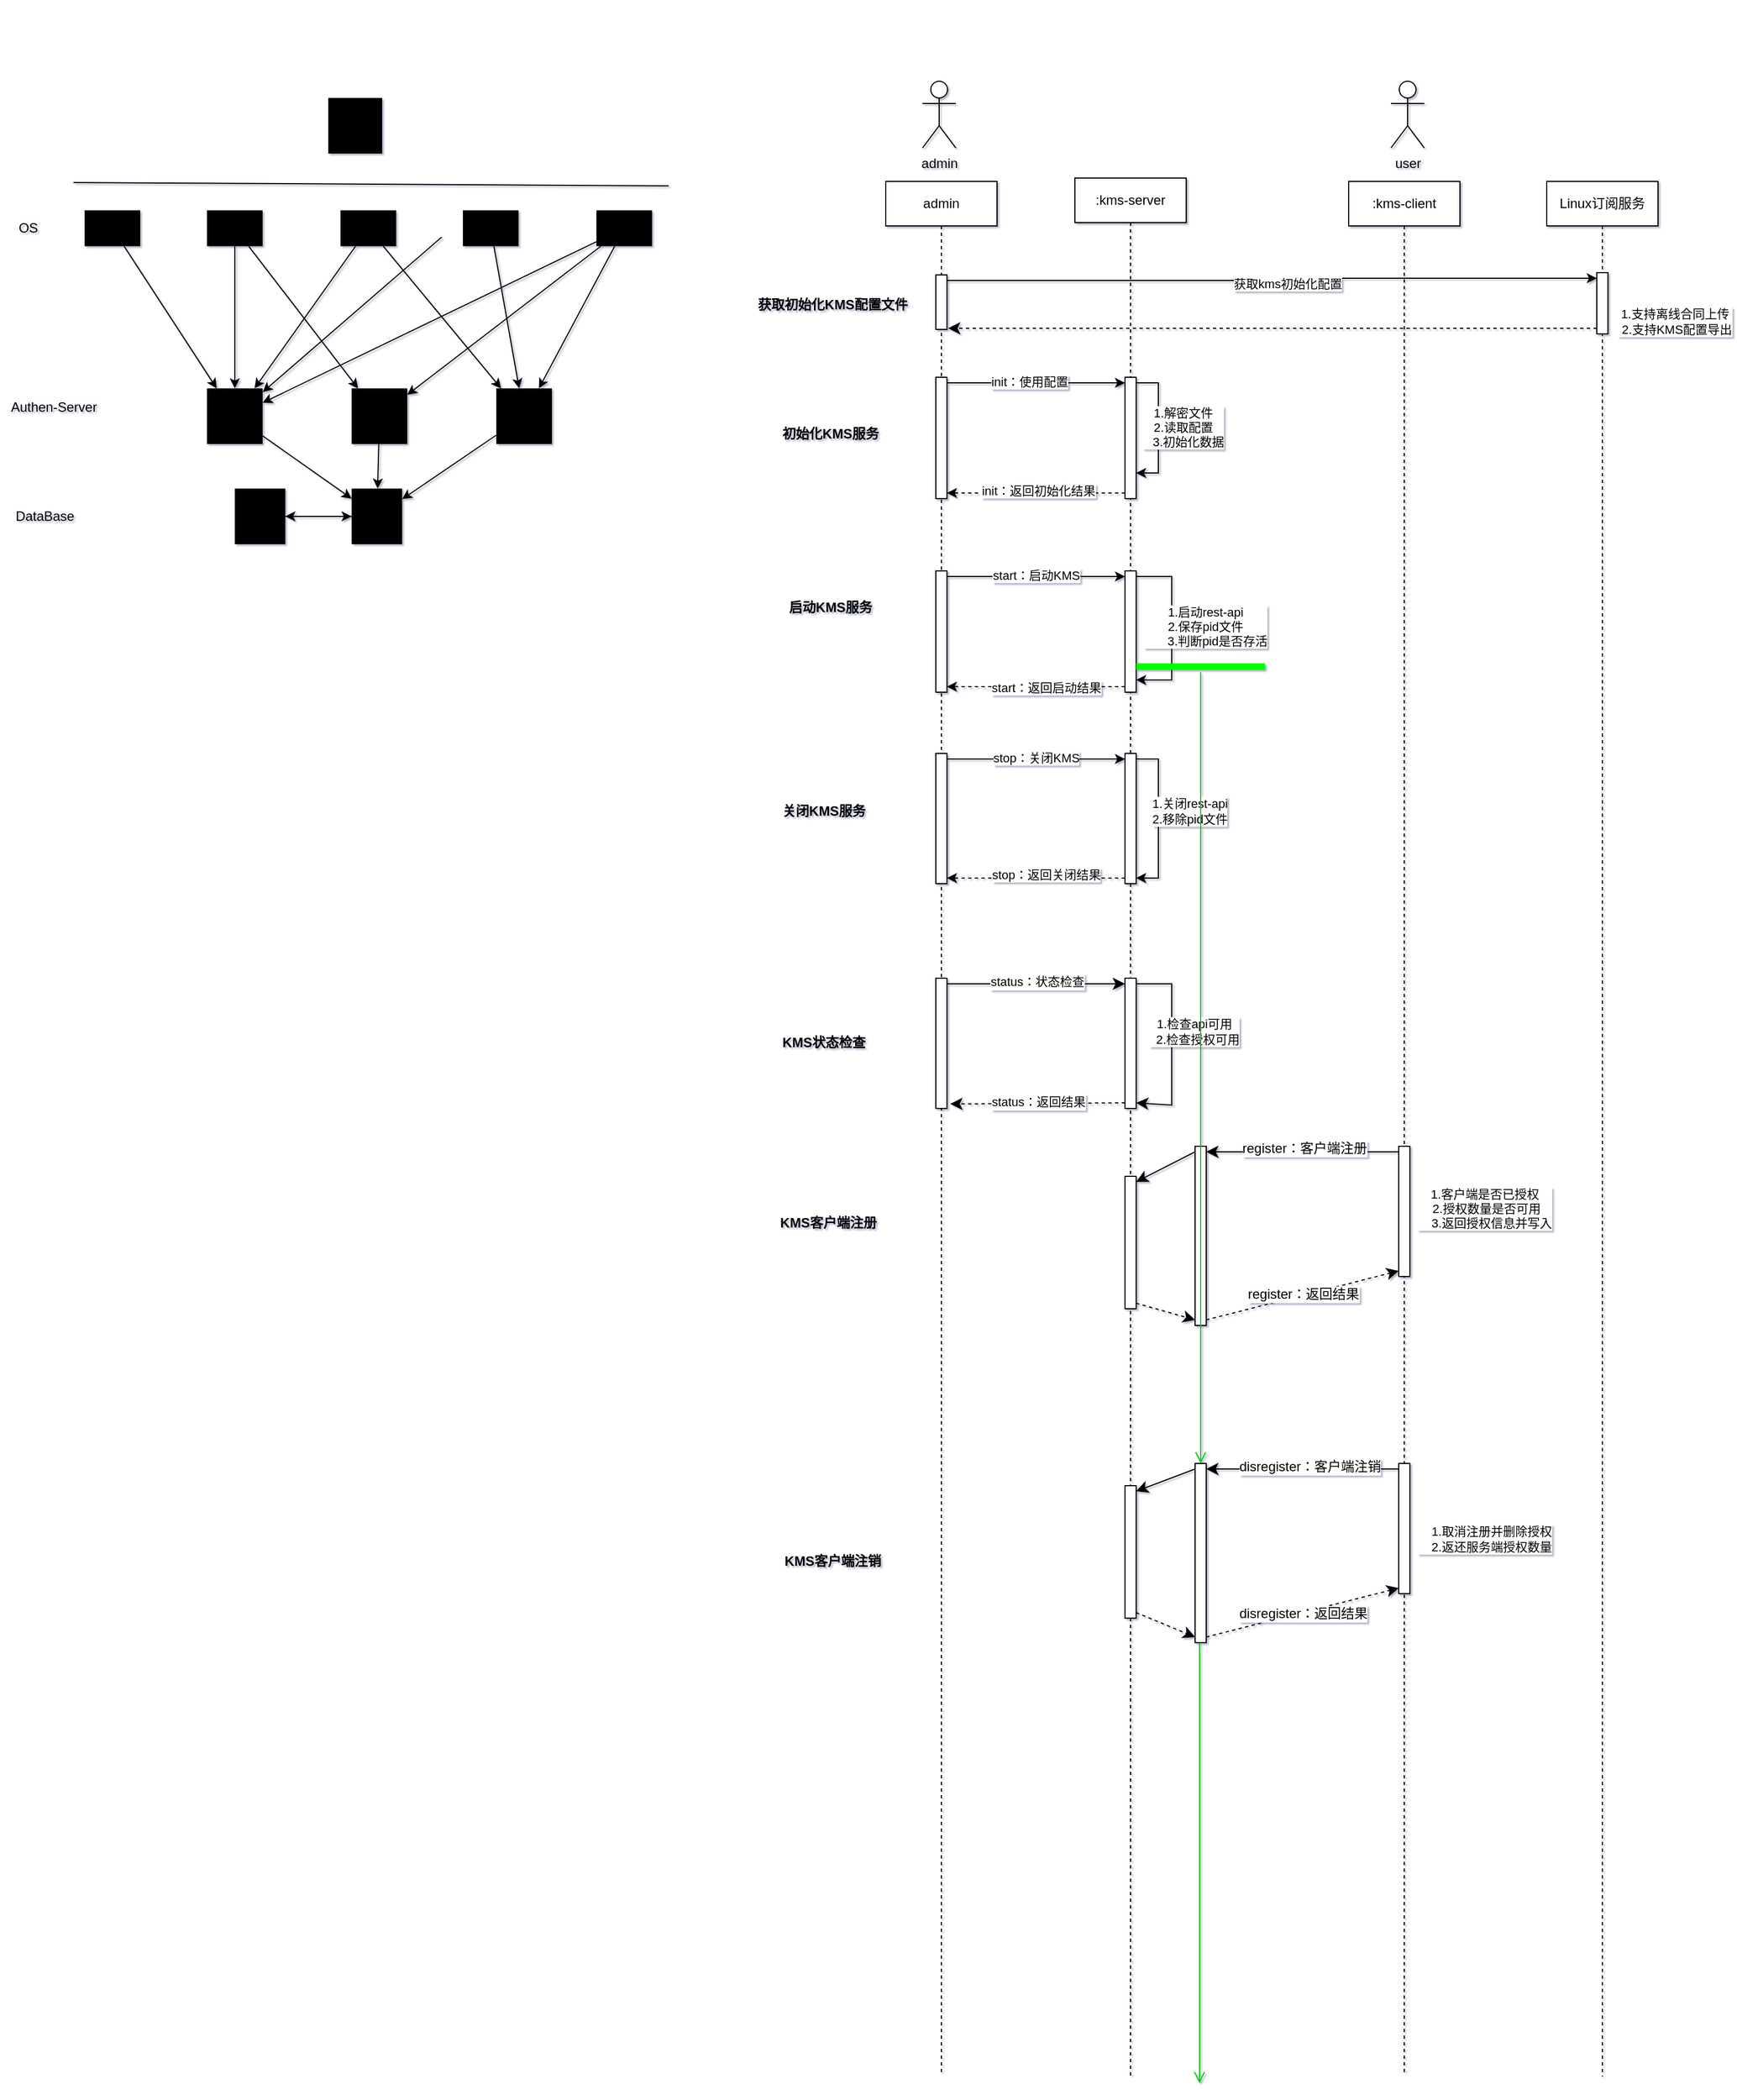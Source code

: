 <mxfile version="28.0.7">
  <diagram name="第 1 页" id="x4WuO3qJ2syy_9p05yud">
    <mxGraphModel dx="1426" dy="890" grid="0" gridSize="10" guides="1" tooltips="1" connect="1" arrows="1" fold="1" page="1" pageScale="1" pageWidth="3300" pageHeight="4681" background="none" math="0" shadow="1">
      <root>
        <mxCell id="0" />
        <mxCell id="1" parent="0" />
        <mxCell id="Yd7G2oLsj9NPR8gorSdJ-31" style="rounded=0;orthogonalLoop=1;jettySize=auto;html=1;" parent="1" source="Yd7G2oLsj9NPR8gorSdJ-22" target="Yd7G2oLsj9NPR8gorSdJ-28" edge="1">
          <mxGeometry relative="1" as="geometry" />
        </mxCell>
        <mxCell id="Yd7G2oLsj9NPR8gorSdJ-22" value="" style="sketch=0;verticalLabelPosition=bottom;sketch=0;aspect=fixed;html=1;verticalAlign=top;strokeColor=none;fillColor=#000000;align=center;outlineConnect=0;pointerEvents=1;shape=mxgraph.citrix2.citrix_provisioning_server;" parent="1" vertex="1">
          <mxGeometry x="153" y="199" width="50" height="32.235" as="geometry" />
        </mxCell>
        <mxCell id="Yd7G2oLsj9NPR8gorSdJ-33" style="rounded=0;orthogonalLoop=1;jettySize=auto;html=1;" parent="1" source="Yd7G2oLsj9NPR8gorSdJ-23" target="Yd7G2oLsj9NPR8gorSdJ-28" edge="1">
          <mxGeometry relative="1" as="geometry" />
        </mxCell>
        <mxCell id="Yd7G2oLsj9NPR8gorSdJ-37" style="rounded=0;orthogonalLoop=1;jettySize=auto;html=1;" parent="1" source="Yd7G2oLsj9NPR8gorSdJ-23" target="Yd7G2oLsj9NPR8gorSdJ-29" edge="1">
          <mxGeometry relative="1" as="geometry" />
        </mxCell>
        <mxCell id="Yd7G2oLsj9NPR8gorSdJ-23" value="" style="sketch=0;verticalLabelPosition=bottom;sketch=0;aspect=fixed;html=1;verticalAlign=top;strokeColor=none;fillColor=#000000;align=center;outlineConnect=0;pointerEvents=1;shape=mxgraph.citrix2.citrix_provisioning_server;" parent="1" vertex="1">
          <mxGeometry x="383" y="199" width="50" height="32.235" as="geometry" />
        </mxCell>
        <mxCell id="Yd7G2oLsj9NPR8gorSdJ-32" style="edgeStyle=orthogonalEdgeStyle;rounded=0;orthogonalLoop=1;jettySize=auto;html=1;" parent="1" source="Yd7G2oLsj9NPR8gorSdJ-24" target="Yd7G2oLsj9NPR8gorSdJ-28" edge="1">
          <mxGeometry relative="1" as="geometry" />
        </mxCell>
        <mxCell id="Yd7G2oLsj9NPR8gorSdJ-36" style="rounded=0;orthogonalLoop=1;jettySize=auto;html=1;" parent="1" source="Yd7G2oLsj9NPR8gorSdJ-24" target="Yd7G2oLsj9NPR8gorSdJ-30" edge="1">
          <mxGeometry relative="1" as="geometry" />
        </mxCell>
        <mxCell id="Yd7G2oLsj9NPR8gorSdJ-24" value="" style="sketch=0;verticalLabelPosition=bottom;sketch=0;aspect=fixed;html=1;verticalAlign=top;strokeColor=none;fillColor=#000000;align=center;outlineConnect=0;pointerEvents=1;shape=mxgraph.citrix2.citrix_provisioning_server;" parent="1" vertex="1">
          <mxGeometry x="263" y="199" width="50" height="32.235" as="geometry" />
        </mxCell>
        <mxCell id="Yd7G2oLsj9NPR8gorSdJ-34" style="rounded=0;orthogonalLoop=1;jettySize=auto;html=1;" parent="1" target="Yd7G2oLsj9NPR8gorSdJ-28" edge="1">
          <mxGeometry relative="1" as="geometry">
            <mxPoint x="474" y="223" as="sourcePoint" />
          </mxGeometry>
        </mxCell>
        <mxCell id="Yd7G2oLsj9NPR8gorSdJ-38" style="rounded=0;orthogonalLoop=1;jettySize=auto;html=1;" parent="1" source="Yd7G2oLsj9NPR8gorSdJ-25" target="Yd7G2oLsj9NPR8gorSdJ-29" edge="1">
          <mxGeometry relative="1" as="geometry" />
        </mxCell>
        <mxCell id="Yd7G2oLsj9NPR8gorSdJ-25" value="" style="sketch=0;verticalLabelPosition=bottom;sketch=0;aspect=fixed;html=1;verticalAlign=top;strokeColor=none;fillColor=#000000;align=center;outlineConnect=0;pointerEvents=1;shape=mxgraph.citrix2.citrix_provisioning_server;" parent="1" vertex="1">
          <mxGeometry x="493" y="199" width="50" height="32.235" as="geometry" />
        </mxCell>
        <mxCell id="Yd7G2oLsj9NPR8gorSdJ-35" style="rounded=0;orthogonalLoop=1;jettySize=auto;html=1;" parent="1" source="Yd7G2oLsj9NPR8gorSdJ-26" target="Yd7G2oLsj9NPR8gorSdJ-28" edge="1">
          <mxGeometry relative="1" as="geometry" />
        </mxCell>
        <mxCell id="Yd7G2oLsj9NPR8gorSdJ-39" style="rounded=0;orthogonalLoop=1;jettySize=auto;html=1;" parent="1" source="Yd7G2oLsj9NPR8gorSdJ-26" target="Yd7G2oLsj9NPR8gorSdJ-30" edge="1">
          <mxGeometry relative="1" as="geometry" />
        </mxCell>
        <mxCell id="Yd7G2oLsj9NPR8gorSdJ-40" style="rounded=0;orthogonalLoop=1;jettySize=auto;html=1;" parent="1" source="Yd7G2oLsj9NPR8gorSdJ-26" target="Yd7G2oLsj9NPR8gorSdJ-29" edge="1">
          <mxGeometry relative="1" as="geometry" />
        </mxCell>
        <mxCell id="Yd7G2oLsj9NPR8gorSdJ-26" value="" style="sketch=0;verticalLabelPosition=bottom;sketch=0;aspect=fixed;html=1;verticalAlign=top;strokeColor=none;fillColor=#000000;align=center;outlineConnect=0;pointerEvents=1;shape=mxgraph.citrix2.citrix_provisioning_server;" parent="1" vertex="1">
          <mxGeometry x="613" y="199" width="50" height="32.235" as="geometry" />
        </mxCell>
        <mxCell id="Yd7G2oLsj9NPR8gorSdJ-42" style="rounded=0;orthogonalLoop=1;jettySize=auto;html=1;" parent="1" source="Yd7G2oLsj9NPR8gorSdJ-28" target="Yd7G2oLsj9NPR8gorSdJ-41" edge="1">
          <mxGeometry relative="1" as="geometry" />
        </mxCell>
        <mxCell id="Yd7G2oLsj9NPR8gorSdJ-28" value="" style="sketch=0;verticalLabelPosition=bottom;sketch=0;aspect=fixed;html=1;verticalAlign=top;strokeColor=none;fillColor=#000000;align=center;outlineConnect=0;pointerEvents=1;shape=mxgraph.citrix2.authentication_adaptive;" parent="1" vertex="1">
          <mxGeometry x="263" y="359" width="50" height="50" as="geometry" />
        </mxCell>
        <mxCell id="Yd7G2oLsj9NPR8gorSdJ-44" style="rounded=0;orthogonalLoop=1;jettySize=auto;html=1;" parent="1" source="Yd7G2oLsj9NPR8gorSdJ-29" target="Yd7G2oLsj9NPR8gorSdJ-41" edge="1">
          <mxGeometry relative="1" as="geometry" />
        </mxCell>
        <mxCell id="Yd7G2oLsj9NPR8gorSdJ-29" value="" style="sketch=0;verticalLabelPosition=bottom;sketch=0;aspect=fixed;html=1;verticalAlign=top;strokeColor=none;fillColor=#000000;align=center;outlineConnect=0;pointerEvents=1;shape=mxgraph.citrix2.authentication_adaptive;" parent="1" vertex="1">
          <mxGeometry x="523" y="359" width="50" height="50" as="geometry" />
        </mxCell>
        <mxCell id="Yd7G2oLsj9NPR8gorSdJ-43" style="rounded=0;orthogonalLoop=1;jettySize=auto;html=1;" parent="1" source="Yd7G2oLsj9NPR8gorSdJ-30" target="Yd7G2oLsj9NPR8gorSdJ-41" edge="1">
          <mxGeometry relative="1" as="geometry" />
        </mxCell>
        <mxCell id="Yd7G2oLsj9NPR8gorSdJ-30" value="" style="sketch=0;verticalLabelPosition=bottom;sketch=0;aspect=fixed;html=1;verticalAlign=top;strokeColor=none;fillColor=#000000;align=center;outlineConnect=0;pointerEvents=1;shape=mxgraph.citrix2.authentication_adaptive;" parent="1" vertex="1">
          <mxGeometry x="393" y="359" width="50" height="50" as="geometry" />
        </mxCell>
        <mxCell id="Yd7G2oLsj9NPR8gorSdJ-49" style="edgeStyle=orthogonalEdgeStyle;rounded=0;orthogonalLoop=1;jettySize=auto;html=1;" parent="1" source="Yd7G2oLsj9NPR8gorSdJ-41" target="Yd7G2oLsj9NPR8gorSdJ-46" edge="1">
          <mxGeometry relative="1" as="geometry" />
        </mxCell>
        <mxCell id="Yd7G2oLsj9NPR8gorSdJ-41" value="" style="sketch=0;verticalLabelPosition=bottom;sketch=0;aspect=fixed;html=1;verticalAlign=top;strokeColor=none;fillColor=#000000;align=center;outlineConnect=0;pointerEvents=1;shape=mxgraph.citrix2.site_database;" parent="1" vertex="1">
          <mxGeometry x="393" y="449" width="45.395" height="50" as="geometry" />
        </mxCell>
        <mxCell id="Yd7G2oLsj9NPR8gorSdJ-45" value="" style="endArrow=none;html=1;rounded=0;" parent="1" edge="1">
          <mxGeometry width="50" height="50" relative="1" as="geometry">
            <mxPoint x="143" y="174" as="sourcePoint" />
            <mxPoint x="678" y="177" as="targetPoint" />
          </mxGeometry>
        </mxCell>
        <mxCell id="Yd7G2oLsj9NPR8gorSdJ-47" style="edgeStyle=orthogonalEdgeStyle;rounded=0;orthogonalLoop=1;jettySize=auto;html=1;" parent="1" source="Yd7G2oLsj9NPR8gorSdJ-46" target="Yd7G2oLsj9NPR8gorSdJ-41" edge="1">
          <mxGeometry relative="1" as="geometry" />
        </mxCell>
        <mxCell id="Yd7G2oLsj9NPR8gorSdJ-46" value="" style="sketch=0;verticalLabelPosition=bottom;sketch=0;aspect=fixed;html=1;verticalAlign=top;strokeColor=none;fillColor=#000000;align=center;outlineConnect=0;pointerEvents=1;shape=mxgraph.citrix2.site_database;" parent="1" vertex="1">
          <mxGeometry x="288" y="449" width="45.395" height="50" as="geometry" />
        </mxCell>
        <mxCell id="Yd7G2oLsj9NPR8gorSdJ-50" value="OS" style="text;html=1;align=center;verticalAlign=middle;resizable=0;points=[];autosize=1;strokeColor=none;fillColor=none;" parent="1" vertex="1">
          <mxGeometry x="84" y="202.12" width="35" height="26" as="geometry" />
        </mxCell>
        <mxCell id="Yd7G2oLsj9NPR8gorSdJ-51" value="Authen-Server" style="text;html=1;align=center;verticalAlign=middle;resizable=0;points=[];autosize=1;strokeColor=none;fillColor=none;" parent="1" vertex="1">
          <mxGeometry x="77" y="363" width="95" height="26" as="geometry" />
        </mxCell>
        <mxCell id="Yd7G2oLsj9NPR8gorSdJ-52" value="DataBase" style="text;html=1;align=center;verticalAlign=middle;resizable=0;points=[];autosize=1;strokeColor=none;fillColor=none;" parent="1" vertex="1">
          <mxGeometry x="81" y="461" width="71" height="26" as="geometry" />
        </mxCell>
        <mxCell id="Yd7G2oLsj9NPR8gorSdJ-53" value="" style="sketch=0;verticalLabelPosition=bottom;sketch=0;aspect=fixed;html=1;verticalAlign=top;strokeColor=none;fillColor=#000000;align=center;outlineConnect=0;pointerEvents=1;shape=mxgraph.citrix2.external_users;" parent="1" vertex="1">
          <mxGeometry x="372" y="98" width="48.45" height="50" as="geometry" />
        </mxCell>
        <mxCell id="xayqOr-YLLDLqDc3Ez7s-1" value=":kms-server" style="shape=umlLifeline;perimeter=lifelinePerimeter;whiteSpace=wrap;html=1;container=1;dropTarget=0;collapsible=0;recursiveResize=0;outlineConnect=0;portConstraint=eastwest;newEdgeStyle={&quot;curved&quot;:0,&quot;rounded&quot;:0};" parent="1" vertex="1">
          <mxGeometry x="1043" y="170" width="100" height="1706" as="geometry" />
        </mxCell>
        <mxCell id="xayqOr-YLLDLqDc3Ez7s-21" value="&lt;span style=&quot;color: rgba(0, 0, 0, 0); font-family: monospace; font-size: 0px; text-align: start;&quot;&gt;%3CmxGraphModel%3E%3Croot%3E%3CmxCell%20id%3D%220%22%2F%3E%3CmxCell%20id%3D%221%22%20parent%3D%220%22%2F%3E%3CmxCell%20id%3D%222%22%20value%3D%22%26lt%3Bspan%20style%3D%26quot%3Btext-wrap-mode%3A%20nowrap%3B%26quot%3B%26gt%3Badmin%26lt%3B%2Fspan%26gt%3B%22%20style%3D%22shape%3DumlLifeline%3Bperimeter%3DlifelinePerimeter%3BwhiteSpace%3Dwrap%3Bhtml%3D1%3Bcontainer%3D1%3BdropTarget%3D0%3Bcollapsible%3D0%3BrecursiveResize%3D0%3BoutlineConnect%3D0%3BportConstraint%3Deastwest%3BnewEdgeStyle%3D%7B%26quot%3Bcurved%26quot%3B%3A0%2C%26quot%3Brounded%26quot%3B%3A0%7D%3B%22%20vertex%3D%221%22%20parent%3D%221%22%3E%3CmxGeometry%20x%3D%22873%22%20y%3D%22173%22%20width%3D%22100%22%20height%3D%22667%22%20as%3D%22geometry%22%2F%3E%3C%2FmxCell%3E%3CmxCell%20id%3D%223%22%20value%3D%22%22%20style%3D%22html%3D1%3Bpoints%3D%5B%5B0%2C0%2C0%2C0%2C5%5D%2C%5B0%2C1%2C0%2C0%2C-5%5D%2C%5B1%2C0%2C0%2C0%2C5%5D%2C%5B1%2C1%2C0%2C0%2C-5%5D%5D%3Bperimeter%3DorthogonalPerimeter%3BoutlineConnect%3D0%3BtargetShapes%3DumlLifeline%3BportConstraint%3Deastwest%3BnewEdgeStyle%3D%7B%26quot%3Bcurved%26quot%3B%3A0%2C%26quot%3Brounded%26quot%3B%3A0%7D%3B%22%20vertex%3D%221%22%20parent%3D%222%22%3E%3CmxGeometry%20x%3D%2245%22%20y%3D%2284%22%20width%3D%2210%22%20height%3D%2249%22%20as%3D%22geometry%22%2F%3E%3C%2FmxCell%3E%3CmxCell%20id%3D%224%22%20value%3D%22%22%20style%3D%22html%3D1%3Bpoints%3D%5B%5B0%2C0%2C0%2C0%2C5%5D%2C%5B0%2C1%2C0%2C0%2C-5%5D%2C%5B1%2C0%2C0%2C0%2C5%5D%2C%5B1%2C1%2C0%2C0%2C-5%5D%5D%3Bperimeter%3DorthogonalPerimeter%3BoutlineConnect%3D0%3BtargetShapes%3DumlLifeline%3BportConstraint%3Deastwest%3BnewEdgeStyle%3D%7B%26quot%3Bcurved%26quot%3B%3A0%2C%26quot%3Brounded%26quot%3B%3A0%7D%3B%22%20vertex%3D%221%22%20parent%3D%222%22%3E%3CmxGeometry%20x%3D%2245%22%20y%3D%22176%22%20width%3D%2210%22%20height%3D%2287%22%20as%3D%22geometry%22%2F%3E%3C%2FmxCell%3E%3C%2Froot%3E%3C%2FmxGraphModel%3E&lt;/span&gt;" style="html=1;points=[[0,0,0,0,5],[0,1,0,0,-5],[1,0,0,0,5],[1,1,0,0,-5]];perimeter=orthogonalPerimeter;outlineConnect=0;targetShapes=umlLifeline;portConstraint=eastwest;newEdgeStyle={&quot;curved&quot;:0,&quot;rounded&quot;:0};" parent="xayqOr-YLLDLqDc3Ez7s-1" vertex="1">
          <mxGeometry x="45" y="179" width="10" height="109" as="geometry" />
        </mxCell>
        <mxCell id="xayqOr-YLLDLqDc3Ez7s-31" style="edgeStyle=orthogonalEdgeStyle;rounded=0;orthogonalLoop=1;jettySize=auto;html=1;curved=0;exitX=1;exitY=0;exitDx=0;exitDy=5;exitPerimeter=0;" parent="xayqOr-YLLDLqDc3Ez7s-1" source="xayqOr-YLLDLqDc3Ez7s-21" target="xayqOr-YLLDLqDc3Ez7s-21" edge="1">
          <mxGeometry relative="1" as="geometry">
            <Array as="points">
              <mxPoint x="75" y="184" />
              <mxPoint x="75" y="265" />
            </Array>
          </mxGeometry>
        </mxCell>
        <mxCell id="xayqOr-YLLDLqDc3Ez7s-32" value="1.解密文件&lt;div&gt;2.读取配置&lt;/div&gt;&lt;div&gt;&amp;nbsp; &amp;nbsp;3.初始化数据&lt;/div&gt;" style="edgeLabel;html=1;align=center;verticalAlign=middle;resizable=0;points=[];" parent="xayqOr-YLLDLqDc3Ez7s-31" vertex="1" connectable="0">
          <mxGeometry x="0.028" y="1" relative="1" as="geometry">
            <mxPoint x="21" y="-2" as="offset" />
          </mxGeometry>
        </mxCell>
        <mxCell id="xayqOr-YLLDLqDc3Ez7s-37" value="&lt;span style=&quot;color: rgba(0, 0, 0, 0); font-family: monospace; font-size: 0px; text-align: start;&quot;&gt;%3CmxGraphModel%3E%3Croot%3E%3CmxCell%20id%3D%220%22%2F%3E%3CmxCell%20id%3D%221%22%20parent%3D%220%22%2F%3E%3CmxCell%20id%3D%222%22%20value%3D%22%26lt%3Bspan%20style%3D%26quot%3Btext-wrap-mode%3A%20nowrap%3B%26quot%3B%26gt%3Badmin%26lt%3B%2Fspan%26gt%3B%22%20style%3D%22shape%3DumlLifeline%3Bperimeter%3DlifelinePerimeter%3BwhiteSpace%3Dwrap%3Bhtml%3D1%3Bcontainer%3D1%3BdropTarget%3D0%3Bcollapsible%3D0%3BrecursiveResize%3D0%3BoutlineConnect%3D0%3BportConstraint%3Deastwest%3BnewEdgeStyle%3D%7B%26quot%3Bcurved%26quot%3B%3A0%2C%26quot%3Brounded%26quot%3B%3A0%7D%3B%22%20vertex%3D%221%22%20parent%3D%221%22%3E%3CmxGeometry%20x%3D%22873%22%20y%3D%22173%22%20width%3D%22100%22%20height%3D%22667%22%20as%3D%22geometry%22%2F%3E%3C%2FmxCell%3E%3CmxCell%20id%3D%223%22%20value%3D%22%22%20style%3D%22html%3D1%3Bpoints%3D%5B%5B0%2C0%2C0%2C0%2C5%5D%2C%5B0%2C1%2C0%2C0%2C-5%5D%2C%5B1%2C0%2C0%2C0%2C5%5D%2C%5B1%2C1%2C0%2C0%2C-5%5D%5D%3Bperimeter%3DorthogonalPerimeter%3BoutlineConnect%3D0%3BtargetShapes%3DumlLifeline%3BportConstraint%3Deastwest%3BnewEdgeStyle%3D%7B%26quot%3Bcurved%26quot%3B%3A0%2C%26quot%3Brounded%26quot%3B%3A0%7D%3B%22%20vertex%3D%221%22%20parent%3D%222%22%3E%3CmxGeometry%20x%3D%2245%22%20y%3D%2284%22%20width%3D%2210%22%20height%3D%2249%22%20as%3D%22geometry%22%2F%3E%3C%2FmxCell%3E%3CmxCell%20id%3D%224%22%20value%3D%22%22%20style%3D%22html%3D1%3Bpoints%3D%5B%5B0%2C0%2C0%2C0%2C5%5D%2C%5B0%2C1%2C0%2C0%2C-5%5D%2C%5B1%2C0%2C0%2C0%2C5%5D%2C%5B1%2C1%2C0%2C0%2C-5%5D%5D%3Bperimeter%3DorthogonalPerimeter%3BoutlineConnect%3D0%3BtargetShapes%3DumlLifeline%3BportConstraint%3Deastwest%3BnewEdgeStyle%3D%7B%26quot%3Bcurved%26quot%3B%3A0%2C%26quot%3Brounded%26quot%3B%3A0%7D%3B%22%20vertex%3D%221%22%20parent%3D%222%22%3E%3CmxGeometry%20x%3D%2245%22%20y%3D%22176%22%20width%3D%2210%22%20height%3D%2287%22%20as%3D%22geometry%22%2F%3E%3C%2FmxCell%3E%3C%2Froot%3E%3C%2FmxGraphModel%3E&lt;/span&gt;" style="html=1;points=[[0,0,0,0,5],[0,1,0,0,-5],[1,0,0,0,5],[1,1,0,0,-5]];perimeter=orthogonalPerimeter;outlineConnect=0;targetShapes=umlLifeline;portConstraint=eastwest;newEdgeStyle={&quot;curved&quot;:0,&quot;rounded&quot;:0};" parent="xayqOr-YLLDLqDc3Ez7s-1" vertex="1">
          <mxGeometry x="45" y="353" width="10" height="109" as="geometry" />
        </mxCell>
        <mxCell id="xayqOr-YLLDLqDc3Ez7s-40" style="edgeStyle=orthogonalEdgeStyle;rounded=0;orthogonalLoop=1;jettySize=auto;html=1;curved=0;exitX=1;exitY=0;exitDx=0;exitDy=5;exitPerimeter=0;" parent="xayqOr-YLLDLqDc3Ez7s-1" source="xayqOr-YLLDLqDc3Ez7s-37" target="xayqOr-YLLDLqDc3Ez7s-37" edge="1">
          <mxGeometry relative="1" as="geometry">
            <Array as="points">
              <mxPoint x="87" y="358" />
              <mxPoint x="87" y="451" />
            </Array>
          </mxGeometry>
        </mxCell>
        <mxCell id="xayqOr-YLLDLqDc3Ez7s-41" value="1.启动rest-api&lt;div&gt;2.保存pid文件&lt;/div&gt;&lt;div&gt;&amp;nbsp; &amp;nbsp; &amp;nbsp; &amp;nbsp;3.判断pid是否存活&lt;/div&gt;" style="edgeLabel;html=1;align=center;verticalAlign=middle;resizable=0;points=[];" parent="xayqOr-YLLDLqDc3Ez7s-40" vertex="1" connectable="0">
          <mxGeometry x="-0.146" y="1" relative="1" as="geometry">
            <mxPoint x="29" y="10" as="offset" />
          </mxGeometry>
        </mxCell>
        <mxCell id="xayqOr-YLLDLqDc3Ez7s-52" value="&lt;span style=&quot;color: rgba(0, 0, 0, 0); font-family: monospace; font-size: 0px; text-align: start;&quot;&gt;%3CmxGraphModel%3E%3Croot%3E%3CmxCell%20id%3D%220%22%2F%3E%3CmxCell%20id%3D%221%22%20parent%3D%220%22%2F%3E%3CmxCell%20id%3D%222%22%20value%3D%22%26lt%3Bspan%20style%3D%26quot%3Btext-wrap-mode%3A%20nowrap%3B%26quot%3B%26gt%3Badmin%26lt%3B%2Fspan%26gt%3B%22%20style%3D%22shape%3DumlLifeline%3Bperimeter%3DlifelinePerimeter%3BwhiteSpace%3Dwrap%3Bhtml%3D1%3Bcontainer%3D1%3BdropTarget%3D0%3Bcollapsible%3D0%3BrecursiveResize%3D0%3BoutlineConnect%3D0%3BportConstraint%3Deastwest%3BnewEdgeStyle%3D%7B%26quot%3Bcurved%26quot%3B%3A0%2C%26quot%3Brounded%26quot%3B%3A0%7D%3B%22%20vertex%3D%221%22%20parent%3D%221%22%3E%3CmxGeometry%20x%3D%22873%22%20y%3D%22173%22%20width%3D%22100%22%20height%3D%22667%22%20as%3D%22geometry%22%2F%3E%3C%2FmxCell%3E%3CmxCell%20id%3D%223%22%20value%3D%22%22%20style%3D%22html%3D1%3Bpoints%3D%5B%5B0%2C0%2C0%2C0%2C5%5D%2C%5B0%2C1%2C0%2C0%2C-5%5D%2C%5B1%2C0%2C0%2C0%2C5%5D%2C%5B1%2C1%2C0%2C0%2C-5%5D%5D%3Bperimeter%3DorthogonalPerimeter%3BoutlineConnect%3D0%3BtargetShapes%3DumlLifeline%3BportConstraint%3Deastwest%3BnewEdgeStyle%3D%7B%26quot%3Bcurved%26quot%3B%3A0%2C%26quot%3Brounded%26quot%3B%3A0%7D%3B%22%20vertex%3D%221%22%20parent%3D%222%22%3E%3CmxGeometry%20x%3D%2245%22%20y%3D%2284%22%20width%3D%2210%22%20height%3D%2249%22%20as%3D%22geometry%22%2F%3E%3C%2FmxCell%3E%3CmxCell%20id%3D%224%22%20value%3D%22%22%20style%3D%22html%3D1%3Bpoints%3D%5B%5B0%2C0%2C0%2C0%2C5%5D%2C%5B0%2C1%2C0%2C0%2C-5%5D%2C%5B1%2C0%2C0%2C0%2C5%5D%2C%5B1%2C1%2C0%2C0%2C-5%5D%5D%3Bperimeter%3DorthogonalPerimeter%3BoutlineConnect%3D0%3BtargetShapes%3DumlLifeline%3BportConstraint%3Deastwest%3BnewEdgeStyle%3D%7B%26quot%3Bcurved%26quot%3B%3A0%2C%26quot%3Brounded%26quot%3B%3A0%7D%3B%22%20vertex%3D%221%22%20parent%3D%222%22%3E%3CmxGeometry%20x%3D%2245%22%20y%3D%22176%22%20width%3D%2210%22%20height%3D%2287%22%20as%3D%22geometry%22%2F%3E%3C%2FmxCell%3E%3C%2Froot%3E%3C%2FmxGraphModel%3E&lt;/span&gt;" style="html=1;points=[[0,0,0,0,5],[0,1,0,0,-5],[1,0,0,0,5],[1,1,0,0,-5]];perimeter=orthogonalPerimeter;outlineConnect=0;targetShapes=umlLifeline;portConstraint=eastwest;newEdgeStyle={&quot;curved&quot;:0,&quot;rounded&quot;:0};" parent="xayqOr-YLLDLqDc3Ez7s-1" vertex="1">
          <mxGeometry x="45" y="517" width="10" height="117" as="geometry" />
        </mxCell>
        <mxCell id="xayqOr-YLLDLqDc3Ez7s-59" style="edgeStyle=orthogonalEdgeStyle;rounded=0;orthogonalLoop=1;jettySize=auto;html=1;curved=0;exitX=1;exitY=0;exitDx=0;exitDy=5;exitPerimeter=0;entryX=1;entryY=1;entryDx=0;entryDy=-5;entryPerimeter=0;" parent="xayqOr-YLLDLqDc3Ez7s-1" source="xayqOr-YLLDLqDc3Ez7s-52" target="xayqOr-YLLDLqDc3Ez7s-52" edge="1">
          <mxGeometry relative="1" as="geometry" />
        </mxCell>
        <mxCell id="M-Dvcwfs3ME6Od5B6xMZ-1" value="&lt;span style=&quot;color: rgba(0, 0, 0, 0); font-family: monospace; font-size: 0px; text-align: start;&quot;&gt;%3CmxGraphModel%3E%3Croot%3E%3CmxCell%20id%3D%220%22%2F%3E%3CmxCell%20id%3D%221%22%20parent%3D%220%22%2F%3E%3CmxCell%20id%3D%222%22%20value%3D%22%26lt%3Bspan%20style%3D%26quot%3Btext-wrap-mode%3A%20nowrap%3B%26quot%3B%26gt%3Badmin%26lt%3B%2Fspan%26gt%3B%22%20style%3D%22shape%3DumlLifeline%3Bperimeter%3DlifelinePerimeter%3BwhiteSpace%3Dwrap%3Bhtml%3D1%3Bcontainer%3D1%3BdropTarget%3D0%3Bcollapsible%3D0%3BrecursiveResize%3D0%3BoutlineConnect%3D0%3BportConstraint%3Deastwest%3BnewEdgeStyle%3D%7B%26quot%3Bcurved%26quot%3B%3A0%2C%26quot%3Brounded%26quot%3B%3A0%7D%3B%22%20vertex%3D%221%22%20parent%3D%221%22%3E%3CmxGeometry%20x%3D%22873%22%20y%3D%22173%22%20width%3D%22100%22%20height%3D%22667%22%20as%3D%22geometry%22%2F%3E%3C%2FmxCell%3E%3CmxCell%20id%3D%223%22%20value%3D%22%22%20style%3D%22html%3D1%3Bpoints%3D%5B%5B0%2C0%2C0%2C0%2C5%5D%2C%5B0%2C1%2C0%2C0%2C-5%5D%2C%5B1%2C0%2C0%2C0%2C5%5D%2C%5B1%2C1%2C0%2C0%2C-5%5D%5D%3Bperimeter%3DorthogonalPerimeter%3BoutlineConnect%3D0%3BtargetShapes%3DumlLifeline%3BportConstraint%3Deastwest%3BnewEdgeStyle%3D%7B%26quot%3Bcurved%26quot%3B%3A0%2C%26quot%3Brounded%26quot%3B%3A0%7D%3B%22%20vertex%3D%221%22%20parent%3D%222%22%3E%3CmxGeometry%20x%3D%2245%22%20y%3D%2284%22%20width%3D%2210%22%20height%3D%2249%22%20as%3D%22geometry%22%2F%3E%3C%2FmxCell%3E%3CmxCell%20id%3D%224%22%20value%3D%22%22%20style%3D%22html%3D1%3Bpoints%3D%5B%5B0%2C0%2C0%2C0%2C5%5D%2C%5B0%2C1%2C0%2C0%2C-5%5D%2C%5B1%2C0%2C0%2C0%2C5%5D%2C%5B1%2C1%2C0%2C0%2C-5%5D%5D%3Bperimeter%3DorthogonalPerimeter%3BoutlineConnect%3D0%3BtargetShapes%3DumlLifeline%3BportConstraint%3Deastwest%3BnewEdgeStyle%3D%7B%26quot%3Bcurved%26quot%3B%3A0%2C%26quot%3Brounded%26quot%3B%3A0%7D%3B%22%20vertex%3D%221%22%20parent%3D%222%22%3E%3CmxGeometry%20x%3D%2245%22%20y%3D%22176%22%20width%3D%2210%22%20height%3D%2287%22%20as%3D%22geometry%22%2F%3E%3C%2FmxCell%3E%3C%2Froot%3E%3C%2FmxGraphModel%3E&lt;/span&gt;" style="html=1;points=[[0,0,0,0,5],[0,1,0,0,-5],[1,0,0,0,5],[1,1,0,0,-5]];perimeter=orthogonalPerimeter;outlineConnect=0;targetShapes=umlLifeline;portConstraint=eastwest;newEdgeStyle={&quot;curved&quot;:0,&quot;rounded&quot;:0};" vertex="1" parent="xayqOr-YLLDLqDc3Ez7s-1">
          <mxGeometry x="45" y="719" width="10" height="117" as="geometry" />
        </mxCell>
        <mxCell id="M-Dvcwfs3ME6Od5B6xMZ-9" style="edgeStyle=none;curved=0;rounded=0;orthogonalLoop=1;jettySize=auto;html=1;exitX=1;exitY=0;exitDx=0;exitDy=5;exitPerimeter=0;entryX=1;entryY=1;entryDx=0;entryDy=-5;entryPerimeter=0;fontSize=12;startSize=8;endSize=8;" edge="1" parent="xayqOr-YLLDLqDc3Ez7s-1" source="M-Dvcwfs3ME6Od5B6xMZ-1" target="M-Dvcwfs3ME6Od5B6xMZ-1">
          <mxGeometry relative="1" as="geometry">
            <Array as="points">
              <mxPoint x="87" y="724" />
              <mxPoint x="87" y="833" />
            </Array>
          </mxGeometry>
        </mxCell>
        <mxCell id="M-Dvcwfs3ME6Od5B6xMZ-15" value="&lt;span style=&quot;color: rgba(0, 0, 0, 0); font-family: monospace; font-size: 0px; text-align: start;&quot;&gt;%3CmxGraphModel%3E%3Croot%3E%3CmxCell%20id%3D%220%22%2F%3E%3CmxCell%20id%3D%221%22%20parent%3D%220%22%2F%3E%3CmxCell%20id%3D%222%22%20value%3D%22%26lt%3Bspan%20style%3D%26quot%3Btext-wrap-mode%3A%20nowrap%3B%26quot%3B%26gt%3Badmin%26lt%3B%2Fspan%26gt%3B%22%20style%3D%22shape%3DumlLifeline%3Bperimeter%3DlifelinePerimeter%3BwhiteSpace%3Dwrap%3Bhtml%3D1%3Bcontainer%3D1%3BdropTarget%3D0%3Bcollapsible%3D0%3BrecursiveResize%3D0%3BoutlineConnect%3D0%3BportConstraint%3Deastwest%3BnewEdgeStyle%3D%7B%26quot%3Bcurved%26quot%3B%3A0%2C%26quot%3Brounded%26quot%3B%3A0%7D%3B%22%20vertex%3D%221%22%20parent%3D%221%22%3E%3CmxGeometry%20x%3D%22873%22%20y%3D%22173%22%20width%3D%22100%22%20height%3D%22667%22%20as%3D%22geometry%22%2F%3E%3C%2FmxCell%3E%3CmxCell%20id%3D%223%22%20value%3D%22%22%20style%3D%22html%3D1%3Bpoints%3D%5B%5B0%2C0%2C0%2C0%2C5%5D%2C%5B0%2C1%2C0%2C0%2C-5%5D%2C%5B1%2C0%2C0%2C0%2C5%5D%2C%5B1%2C1%2C0%2C0%2C-5%5D%5D%3Bperimeter%3DorthogonalPerimeter%3BoutlineConnect%3D0%3BtargetShapes%3DumlLifeline%3BportConstraint%3Deastwest%3BnewEdgeStyle%3D%7B%26quot%3Bcurved%26quot%3B%3A0%2C%26quot%3Brounded%26quot%3B%3A0%7D%3B%22%20vertex%3D%221%22%20parent%3D%222%22%3E%3CmxGeometry%20x%3D%2245%22%20y%3D%2284%22%20width%3D%2210%22%20height%3D%2249%22%20as%3D%22geometry%22%2F%3E%3C%2FmxCell%3E%3CmxCell%20id%3D%224%22%20value%3D%22%22%20style%3D%22html%3D1%3Bpoints%3D%5B%5B0%2C0%2C0%2C0%2C5%5D%2C%5B0%2C1%2C0%2C0%2C-5%5D%2C%5B1%2C0%2C0%2C0%2C5%5D%2C%5B1%2C1%2C0%2C0%2C-5%5D%5D%3Bperimeter%3DorthogonalPerimeter%3BoutlineConnect%3D0%3BtargetShapes%3DumlLifeline%3BportConstraint%3Deastwest%3BnewEdgeStyle%3D%7B%26quot%3Bcurved%26quot%3B%3A0%2C%26quot%3Brounded%26quot%3B%3A0%7D%3B%22%20vertex%3D%221%22%20parent%3D%222%22%3E%3CmxGeometry%20x%3D%2245%22%20y%3D%22176%22%20width%3D%2210%22%20height%3D%2287%22%20as%3D%22geometry%22%2F%3E%3C%2FmxCell%3E%3C%2Froot%3E%3C%2FmxGraphModel%3E&lt;/span&gt;" style="html=1;points=[[0,0,0,0,5],[0,1,0,0,-5],[1,0,0,0,5],[1,1,0,0,-5]];perimeter=orthogonalPerimeter;outlineConnect=0;targetShapes=umlLifeline;portConstraint=eastwest;newEdgeStyle={&quot;curved&quot;:0,&quot;rounded&quot;:0};" vertex="1" parent="xayqOr-YLLDLqDc3Ez7s-1">
          <mxGeometry x="45" y="897" width="10" height="119" as="geometry" />
        </mxCell>
        <mxCell id="M-Dvcwfs3ME6Od5B6xMZ-25" value="&lt;span style=&quot;color: rgba(0, 0, 0, 0); font-family: monospace; font-size: 0px; text-align: start;&quot;&gt;%3CmxGraphModel%3E%3Croot%3E%3CmxCell%20id%3D%220%22%2F%3E%3CmxCell%20id%3D%221%22%20parent%3D%220%22%2F%3E%3CmxCell%20id%3D%222%22%20value%3D%22%26lt%3Bspan%20style%3D%26quot%3Btext-wrap-mode%3A%20nowrap%3B%26quot%3B%26gt%3Badmin%26lt%3B%2Fspan%26gt%3B%22%20style%3D%22shape%3DumlLifeline%3Bperimeter%3DlifelinePerimeter%3BwhiteSpace%3Dwrap%3Bhtml%3D1%3Bcontainer%3D1%3BdropTarget%3D0%3Bcollapsible%3D0%3BrecursiveResize%3D0%3BoutlineConnect%3D0%3BportConstraint%3Deastwest%3BnewEdgeStyle%3D%7B%26quot%3Bcurved%26quot%3B%3A0%2C%26quot%3Brounded%26quot%3B%3A0%7D%3B%22%20vertex%3D%221%22%20parent%3D%221%22%3E%3CmxGeometry%20x%3D%22873%22%20y%3D%22173%22%20width%3D%22100%22%20height%3D%22667%22%20as%3D%22geometry%22%2F%3E%3C%2FmxCell%3E%3CmxCell%20id%3D%223%22%20value%3D%22%22%20style%3D%22html%3D1%3Bpoints%3D%5B%5B0%2C0%2C0%2C0%2C5%5D%2C%5B0%2C1%2C0%2C0%2C-5%5D%2C%5B1%2C0%2C0%2C0%2C5%5D%2C%5B1%2C1%2C0%2C0%2C-5%5D%5D%3Bperimeter%3DorthogonalPerimeter%3BoutlineConnect%3D0%3BtargetShapes%3DumlLifeline%3BportConstraint%3Deastwest%3BnewEdgeStyle%3D%7B%26quot%3Bcurved%26quot%3B%3A0%2C%26quot%3Brounded%26quot%3B%3A0%7D%3B%22%20vertex%3D%221%22%20parent%3D%222%22%3E%3CmxGeometry%20x%3D%2245%22%20y%3D%2284%22%20width%3D%2210%22%20height%3D%2249%22%20as%3D%22geometry%22%2F%3E%3C%2FmxCell%3E%3CmxCell%20id%3D%224%22%20value%3D%22%22%20style%3D%22html%3D1%3Bpoints%3D%5B%5B0%2C0%2C0%2C0%2C5%5D%2C%5B0%2C1%2C0%2C0%2C-5%5D%2C%5B1%2C0%2C0%2C0%2C5%5D%2C%5B1%2C1%2C0%2C0%2C-5%5D%5D%3Bperimeter%3DorthogonalPerimeter%3BoutlineConnect%3D0%3BtargetShapes%3DumlLifeline%3BportConstraint%3Deastwest%3BnewEdgeStyle%3D%7B%26quot%3Bcurved%26quot%3B%3A0%2C%26quot%3Brounded%26quot%3B%3A0%7D%3B%22%20vertex%3D%221%22%20parent%3D%222%22%3E%3CmxGeometry%20x%3D%2245%22%20y%3D%22176%22%20width%3D%2210%22%20height%3D%2287%22%20as%3D%22geometry%22%2F%3E%3C%2FmxCell%3E%3C%2Froot%3E%3C%2FmxGraphModel%3E&lt;/span&gt;" style="html=1;points=[[0,0,0,0,5],[0,1,0,0,-5],[1,0,0,0,5],[1,1,0,0,-5]];perimeter=orthogonalPerimeter;outlineConnect=0;targetShapes=umlLifeline;portConstraint=eastwest;newEdgeStyle={&quot;curved&quot;:0,&quot;rounded&quot;:0};" vertex="1" parent="xayqOr-YLLDLqDc3Ez7s-1">
          <mxGeometry x="45" y="1175" width="10" height="119" as="geometry" />
        </mxCell>
        <mxCell id="xayqOr-YLLDLqDc3Ez7s-2" value=":kms-client" style="shape=umlLifeline;perimeter=lifelinePerimeter;whiteSpace=wrap;html=1;container=1;dropTarget=0;collapsible=0;recursiveResize=0;outlineConnect=0;portConstraint=eastwest;newEdgeStyle={&quot;curved&quot;:0,&quot;rounded&quot;:0};" parent="1" vertex="1">
          <mxGeometry x="1289" y="173" width="100" height="1701" as="geometry" />
        </mxCell>
        <mxCell id="M-Dvcwfs3ME6Od5B6xMZ-11" value="&lt;span style=&quot;color: rgba(0, 0, 0, 0); font-family: monospace; font-size: 0px; text-align: start;&quot;&gt;%3CmxGraphModel%3E%3Croot%3E%3CmxCell%20id%3D%220%22%2F%3E%3CmxCell%20id%3D%221%22%20parent%3D%220%22%2F%3E%3CmxCell%20id%3D%222%22%20value%3D%22%26lt%3Bspan%20style%3D%26quot%3Btext-wrap-mode%3A%20nowrap%3B%26quot%3B%26gt%3Badmin%26lt%3B%2Fspan%26gt%3B%22%20style%3D%22shape%3DumlLifeline%3Bperimeter%3DlifelinePerimeter%3BwhiteSpace%3Dwrap%3Bhtml%3D1%3Bcontainer%3D1%3BdropTarget%3D0%3Bcollapsible%3D0%3BrecursiveResize%3D0%3BoutlineConnect%3D0%3BportConstraint%3Deastwest%3BnewEdgeStyle%3D%7B%26quot%3Bcurved%26quot%3B%3A0%2C%26quot%3Brounded%26quot%3B%3A0%7D%3B%22%20vertex%3D%221%22%20parent%3D%221%22%3E%3CmxGeometry%20x%3D%22873%22%20y%3D%22173%22%20width%3D%22100%22%20height%3D%22667%22%20as%3D%22geometry%22%2F%3E%3C%2FmxCell%3E%3CmxCell%20id%3D%223%22%20value%3D%22%22%20style%3D%22html%3D1%3Bpoints%3D%5B%5B0%2C0%2C0%2C0%2C5%5D%2C%5B0%2C1%2C0%2C0%2C-5%5D%2C%5B1%2C0%2C0%2C0%2C5%5D%2C%5B1%2C1%2C0%2C0%2C-5%5D%5D%3Bperimeter%3DorthogonalPerimeter%3BoutlineConnect%3D0%3BtargetShapes%3DumlLifeline%3BportConstraint%3Deastwest%3BnewEdgeStyle%3D%7B%26quot%3Bcurved%26quot%3B%3A0%2C%26quot%3Brounded%26quot%3B%3A0%7D%3B%22%20vertex%3D%221%22%20parent%3D%222%22%3E%3CmxGeometry%20x%3D%2245%22%20y%3D%2284%22%20width%3D%2210%22%20height%3D%2249%22%20as%3D%22geometry%22%2F%3E%3C%2FmxCell%3E%3CmxCell%20id%3D%224%22%20value%3D%22%22%20style%3D%22html%3D1%3Bpoints%3D%5B%5B0%2C0%2C0%2C0%2C5%5D%2C%5B0%2C1%2C0%2C0%2C-5%5D%2C%5B1%2C0%2C0%2C0%2C5%5D%2C%5B1%2C1%2C0%2C0%2C-5%5D%5D%3Bperimeter%3DorthogonalPerimeter%3BoutlineConnect%3D0%3BtargetShapes%3DumlLifeline%3BportConstraint%3Deastwest%3BnewEdgeStyle%3D%7B%26quot%3Bcurved%26quot%3B%3A0%2C%26quot%3Brounded%26quot%3B%3A0%7D%3B%22%20vertex%3D%221%22%20parent%3D%222%22%3E%3CmxGeometry%20x%3D%2245%22%20y%3D%22176%22%20width%3D%2210%22%20height%3D%2287%22%20as%3D%22geometry%22%2F%3E%3C%2FmxCell%3E%3C%2Froot%3E%3C%2FmxGraphModel%3E&lt;/span&gt;" style="html=1;points=[[0,0,0,0,5],[0,1,0,0,-5],[1,0,0,0,5],[1,1,0,0,-5]];perimeter=orthogonalPerimeter;outlineConnect=0;targetShapes=umlLifeline;portConstraint=eastwest;newEdgeStyle={&quot;curved&quot;:0,&quot;rounded&quot;:0};" vertex="1" parent="xayqOr-YLLDLqDc3Ez7s-2">
          <mxGeometry x="45" y="867" width="10" height="117" as="geometry" />
        </mxCell>
        <mxCell id="M-Dvcwfs3ME6Od5B6xMZ-29" value="&lt;span style=&quot;color: rgba(0, 0, 0, 0); font-family: monospace; font-size: 0px; text-align: start;&quot;&gt;%3CmxGraphModel%3E%3Croot%3E%3CmxCell%20id%3D%220%22%2F%3E%3CmxCell%20id%3D%221%22%20parent%3D%220%22%2F%3E%3CmxCell%20id%3D%222%22%20value%3D%22%26lt%3Bspan%20style%3D%26quot%3Btext-wrap-mode%3A%20nowrap%3B%26quot%3B%26gt%3Badmin%26lt%3B%2Fspan%26gt%3B%22%20style%3D%22shape%3DumlLifeline%3Bperimeter%3DlifelinePerimeter%3BwhiteSpace%3Dwrap%3Bhtml%3D1%3Bcontainer%3D1%3BdropTarget%3D0%3Bcollapsible%3D0%3BrecursiveResize%3D0%3BoutlineConnect%3D0%3BportConstraint%3Deastwest%3BnewEdgeStyle%3D%7B%26quot%3Bcurved%26quot%3B%3A0%2C%26quot%3Brounded%26quot%3B%3A0%7D%3B%22%20vertex%3D%221%22%20parent%3D%221%22%3E%3CmxGeometry%20x%3D%22873%22%20y%3D%22173%22%20width%3D%22100%22%20height%3D%22667%22%20as%3D%22geometry%22%2F%3E%3C%2FmxCell%3E%3CmxCell%20id%3D%223%22%20value%3D%22%22%20style%3D%22html%3D1%3Bpoints%3D%5B%5B0%2C0%2C0%2C0%2C5%5D%2C%5B0%2C1%2C0%2C0%2C-5%5D%2C%5B1%2C0%2C0%2C0%2C5%5D%2C%5B1%2C1%2C0%2C0%2C-5%5D%5D%3Bperimeter%3DorthogonalPerimeter%3BoutlineConnect%3D0%3BtargetShapes%3DumlLifeline%3BportConstraint%3Deastwest%3BnewEdgeStyle%3D%7B%26quot%3Bcurved%26quot%3B%3A0%2C%26quot%3Brounded%26quot%3B%3A0%7D%3B%22%20vertex%3D%221%22%20parent%3D%222%22%3E%3CmxGeometry%20x%3D%2245%22%20y%3D%2284%22%20width%3D%2210%22%20height%3D%2249%22%20as%3D%22geometry%22%2F%3E%3C%2FmxCell%3E%3CmxCell%20id%3D%224%22%20value%3D%22%22%20style%3D%22html%3D1%3Bpoints%3D%5B%5B0%2C0%2C0%2C0%2C5%5D%2C%5B0%2C1%2C0%2C0%2C-5%5D%2C%5B1%2C0%2C0%2C0%2C5%5D%2C%5B1%2C1%2C0%2C0%2C-5%5D%5D%3Bperimeter%3DorthogonalPerimeter%3BoutlineConnect%3D0%3BtargetShapes%3DumlLifeline%3BportConstraint%3Deastwest%3BnewEdgeStyle%3D%7B%26quot%3Bcurved%26quot%3B%3A0%2C%26quot%3Brounded%26quot%3B%3A0%7D%3B%22%20vertex%3D%221%22%20parent%3D%222%22%3E%3CmxGeometry%20x%3D%2245%22%20y%3D%22176%22%20width%3D%2210%22%20height%3D%2287%22%20as%3D%22geometry%22%2F%3E%3C%2FmxCell%3E%3C%2Froot%3E%3C%2FmxGraphModel%3E&lt;/span&gt;" style="html=1;points=[[0,0,0,0,5],[0,1,0,0,-5],[1,0,0,0,5],[1,1,0,0,-5]];perimeter=orthogonalPerimeter;outlineConnect=0;targetShapes=umlLifeline;portConstraint=eastwest;newEdgeStyle={&quot;curved&quot;:0,&quot;rounded&quot;:0};" vertex="1" parent="xayqOr-YLLDLqDc3Ez7s-2">
          <mxGeometry x="45" y="1152" width="10" height="117" as="geometry" />
        </mxCell>
        <mxCell id="xayqOr-YLLDLqDc3Ez7s-3" value="Linux订阅服务" style="shape=umlLifeline;perimeter=lifelinePerimeter;whiteSpace=wrap;html=1;container=1;dropTarget=0;collapsible=0;recursiveResize=0;outlineConnect=0;portConstraint=eastwest;newEdgeStyle={&quot;curved&quot;:0,&quot;rounded&quot;:0};" parent="1" vertex="1">
          <mxGeometry x="1467" y="173" width="100" height="1703" as="geometry" />
        </mxCell>
        <mxCell id="xayqOr-YLLDLqDc3Ez7s-12" value="" style="html=1;points=[[0,0,0,0,5],[0,1,0,0,-5],[1,0,0,0,5],[1,1,0,0,-5]];perimeter=orthogonalPerimeter;outlineConnect=0;targetShapes=umlLifeline;portConstraint=eastwest;newEdgeStyle={&quot;curved&quot;:0,&quot;rounded&quot;:0};" parent="xayqOr-YLLDLqDc3Ez7s-3" vertex="1">
          <mxGeometry x="45" y="82" width="10" height="55" as="geometry" />
        </mxCell>
        <mxCell id="M-Dvcwfs3ME6Od5B6xMZ-42" style="edgeStyle=none;curved=0;rounded=0;orthogonalLoop=1;jettySize=auto;html=1;exitX=0;exitY=1;exitDx=0;exitDy=-5;exitPerimeter=0;fontSize=12;startSize=8;endSize=8;" edge="1" parent="xayqOr-YLLDLqDc3Ez7s-3" source="xayqOr-YLLDLqDc3Ez7s-12" target="xayqOr-YLLDLqDc3Ez7s-12">
          <mxGeometry relative="1" as="geometry" />
        </mxCell>
        <mxCell id="xayqOr-YLLDLqDc3Ez7s-5" style="edgeStyle=orthogonalEdgeStyle;rounded=0;orthogonalLoop=1;jettySize=auto;html=1;exitX=1;exitY=0;exitDx=0;exitDy=5;exitPerimeter=0;entryX=0;entryY=0;entryDx=0;entryDy=5;entryPerimeter=0;" parent="1" source="xayqOr-YLLDLqDc3Ez7s-7" target="xayqOr-YLLDLqDc3Ez7s-12" edge="1">
          <mxGeometry relative="1" as="geometry">
            <mxPoint x="955" y="273.18" as="sourcePoint" />
            <mxPoint x="1404" y="273" as="targetPoint" />
            <Array as="points">
              <mxPoint x="1187" y="262" />
              <mxPoint x="1187" y="260" />
              <mxPoint x="1445" y="260" />
            </Array>
          </mxGeometry>
        </mxCell>
        <mxCell id="xayqOr-YLLDLqDc3Ez7s-6" value="获取kms初始化配置" style="edgeLabel;html=1;align=center;verticalAlign=middle;resizable=0;points=[];" parent="xayqOr-YLLDLqDc3Ez7s-5" vertex="1" connectable="0">
          <mxGeometry x="0.052" y="-5" relative="1" as="geometry">
            <mxPoint as="offset" />
          </mxGeometry>
        </mxCell>
        <mxCell id="xayqOr-YLLDLqDc3Ez7s-10" value="&lt;span style=&quot;text-wrap-mode: nowrap;&quot;&gt;admin&lt;/span&gt;" style="shape=umlLifeline;perimeter=lifelinePerimeter;whiteSpace=wrap;html=1;container=1;dropTarget=0;collapsible=0;recursiveResize=0;outlineConnect=0;portConstraint=eastwest;newEdgeStyle={&quot;curved&quot;:0,&quot;rounded&quot;:0};" parent="1" vertex="1">
          <mxGeometry x="873" y="173" width="100" height="1701" as="geometry" />
        </mxCell>
        <mxCell id="xayqOr-YLLDLqDc3Ez7s-7" value="" style="html=1;points=[[0,0,0,0,5],[0,1,0,0,-5],[1,0,0,0,5],[1,1,0,0,-5]];perimeter=orthogonalPerimeter;outlineConnect=0;targetShapes=umlLifeline;portConstraint=eastwest;newEdgeStyle={&quot;curved&quot;:0,&quot;rounded&quot;:0};" parent="xayqOr-YLLDLqDc3Ez7s-10" vertex="1">
          <mxGeometry x="45" y="84" width="10" height="49" as="geometry" />
        </mxCell>
        <mxCell id="xayqOr-YLLDLqDc3Ez7s-17" value="&lt;span style=&quot;color: rgba(0, 0, 0, 0); font-family: monospace; font-size: 0px; text-align: start;&quot;&gt;%3CmxGraphModel%3E%3Croot%3E%3CmxCell%20id%3D%220%22%2F%3E%3CmxCell%20id%3D%221%22%20parent%3D%220%22%2F%3E%3CmxCell%20id%3D%222%22%20value%3D%22%26lt%3Bspan%20style%3D%26quot%3Btext-wrap-mode%3A%20nowrap%3B%26quot%3B%26gt%3Badmin%26lt%3B%2Fspan%26gt%3B%22%20style%3D%22shape%3DumlLifeline%3Bperimeter%3DlifelinePerimeter%3BwhiteSpace%3Dwrap%3Bhtml%3D1%3Bcontainer%3D1%3BdropTarget%3D0%3Bcollapsible%3D0%3BrecursiveResize%3D0%3BoutlineConnect%3D0%3BportConstraint%3Deastwest%3BnewEdgeStyle%3D%7B%26quot%3Bcurved%26quot%3B%3A0%2C%26quot%3Brounded%26quot%3B%3A0%7D%3B%22%20vertex%3D%221%22%20parent%3D%221%22%3E%3CmxGeometry%20x%3D%22873%22%20y%3D%22173%22%20width%3D%22100%22%20height%3D%22667%22%20as%3D%22geometry%22%2F%3E%3C%2FmxCell%3E%3CmxCell%20id%3D%223%22%20value%3D%22%22%20style%3D%22html%3D1%3Bpoints%3D%5B%5B0%2C0%2C0%2C0%2C5%5D%2C%5B0%2C1%2C0%2C0%2C-5%5D%2C%5B1%2C0%2C0%2C0%2C5%5D%2C%5B1%2C1%2C0%2C0%2C-5%5D%5D%3Bperimeter%3DorthogonalPerimeter%3BoutlineConnect%3D0%3BtargetShapes%3DumlLifeline%3BportConstraint%3Deastwest%3BnewEdgeStyle%3D%7B%26quot%3Bcurved%26quot%3B%3A0%2C%26quot%3Brounded%26quot%3B%3A0%7D%3B%22%20vertex%3D%221%22%20parent%3D%222%22%3E%3CmxGeometry%20x%3D%2245%22%20y%3D%2284%22%20width%3D%2210%22%20height%3D%2249%22%20as%3D%22geometry%22%2F%3E%3C%2FmxCell%3E%3CmxCell%20id%3D%224%22%20value%3D%22%22%20style%3D%22html%3D1%3Bpoints%3D%5B%5B0%2C0%2C0%2C0%2C5%5D%2C%5B0%2C1%2C0%2C0%2C-5%5D%2C%5B1%2C0%2C0%2C0%2C5%5D%2C%5B1%2C1%2C0%2C0%2C-5%5D%5D%3Bperimeter%3DorthogonalPerimeter%3BoutlineConnect%3D0%3BtargetShapes%3DumlLifeline%3BportConstraint%3Deastwest%3BnewEdgeStyle%3D%7B%26quot%3Bcurved%26quot%3B%3A0%2C%26quot%3Brounded%26quot%3B%3A0%7D%3B%22%20vertex%3D%221%22%20parent%3D%222%22%3E%3CmxGeometry%20x%3D%2245%22%20y%3D%22176%22%20width%3D%2210%22%20height%3D%2287%22%20as%3D%22geometry%22%2F%3E%3C%2FmxCell%3E%3C%2Froot%3E%3C%2FmxGraphModel%3E&lt;/span&gt;" style="html=1;points=[[0,0,0,0,5],[0,1,0,0,-5],[1,0,0,0,5],[1,1,0,0,-5]];perimeter=orthogonalPerimeter;outlineConnect=0;targetShapes=umlLifeline;portConstraint=eastwest;newEdgeStyle={&quot;curved&quot;:0,&quot;rounded&quot;:0};" parent="xayqOr-YLLDLqDc3Ez7s-10" vertex="1">
          <mxGeometry x="45" y="176" width="10" height="109" as="geometry" />
        </mxCell>
        <mxCell id="xayqOr-YLLDLqDc3Ez7s-36" value="&lt;span style=&quot;color: rgba(0, 0, 0, 0); font-family: monospace; font-size: 0px; text-align: start;&quot;&gt;%3CmxGraphModel%3E%3Croot%3E%3CmxCell%20id%3D%220%22%2F%3E%3CmxCell%20id%3D%221%22%20parent%3D%220%22%2F%3E%3CmxCell%20id%3D%222%22%20value%3D%22%26lt%3Bspan%20style%3D%26quot%3Btext-wrap-mode%3A%20nowrap%3B%26quot%3B%26gt%3Badmin%26lt%3B%2Fspan%26gt%3B%22%20style%3D%22shape%3DumlLifeline%3Bperimeter%3DlifelinePerimeter%3BwhiteSpace%3Dwrap%3Bhtml%3D1%3Bcontainer%3D1%3BdropTarget%3D0%3Bcollapsible%3D0%3BrecursiveResize%3D0%3BoutlineConnect%3D0%3BportConstraint%3Deastwest%3BnewEdgeStyle%3D%7B%26quot%3Bcurved%26quot%3B%3A0%2C%26quot%3Brounded%26quot%3B%3A0%7D%3B%22%20vertex%3D%221%22%20parent%3D%221%22%3E%3CmxGeometry%20x%3D%22873%22%20y%3D%22173%22%20width%3D%22100%22%20height%3D%22667%22%20as%3D%22geometry%22%2F%3E%3C%2FmxCell%3E%3CmxCell%20id%3D%223%22%20value%3D%22%22%20style%3D%22html%3D1%3Bpoints%3D%5B%5B0%2C0%2C0%2C0%2C5%5D%2C%5B0%2C1%2C0%2C0%2C-5%5D%2C%5B1%2C0%2C0%2C0%2C5%5D%2C%5B1%2C1%2C0%2C0%2C-5%5D%5D%3Bperimeter%3DorthogonalPerimeter%3BoutlineConnect%3D0%3BtargetShapes%3DumlLifeline%3BportConstraint%3Deastwest%3BnewEdgeStyle%3D%7B%26quot%3Bcurved%26quot%3B%3A0%2C%26quot%3Brounded%26quot%3B%3A0%7D%3B%22%20vertex%3D%221%22%20parent%3D%222%22%3E%3CmxGeometry%20x%3D%2245%22%20y%3D%2284%22%20width%3D%2210%22%20height%3D%2249%22%20as%3D%22geometry%22%2F%3E%3C%2FmxCell%3E%3CmxCell%20id%3D%224%22%20value%3D%22%22%20style%3D%22html%3D1%3Bpoints%3D%5B%5B0%2C0%2C0%2C0%2C5%5D%2C%5B0%2C1%2C0%2C0%2C-5%5D%2C%5B1%2C0%2C0%2C0%2C5%5D%2C%5B1%2C1%2C0%2C0%2C-5%5D%5D%3Bperimeter%3DorthogonalPerimeter%3BoutlineConnect%3D0%3BtargetShapes%3DumlLifeline%3BportConstraint%3Deastwest%3BnewEdgeStyle%3D%7B%26quot%3Bcurved%26quot%3B%3A0%2C%26quot%3Brounded%26quot%3B%3A0%7D%3B%22%20vertex%3D%221%22%20parent%3D%222%22%3E%3CmxGeometry%20x%3D%2245%22%20y%3D%22176%22%20width%3D%2210%22%20height%3D%2287%22%20as%3D%22geometry%22%2F%3E%3C%2FmxCell%3E%3C%2Froot%3E%3C%2FmxGraphModel%3E&lt;/span&gt;" style="html=1;points=[[0,0,0,0,5],[0,1,0,0,-5],[1,0,0,0,5],[1,1,0,0,-5]];perimeter=orthogonalPerimeter;outlineConnect=0;targetShapes=umlLifeline;portConstraint=eastwest;newEdgeStyle={&quot;curved&quot;:0,&quot;rounded&quot;:0};" parent="xayqOr-YLLDLqDc3Ez7s-10" vertex="1">
          <mxGeometry x="45" y="350" width="10" height="109" as="geometry" />
        </mxCell>
        <mxCell id="xayqOr-YLLDLqDc3Ez7s-50" value="&lt;span style=&quot;color: rgba(0, 0, 0, 0); font-family: monospace; font-size: 0px; text-align: start;&quot;&gt;%3CmxGraphModel%3E%3Croot%3E%3CmxCell%20id%3D%220%22%2F%3E%3CmxCell%20id%3D%221%22%20parent%3D%220%22%2F%3E%3CmxCell%20id%3D%222%22%20value%3D%22%26lt%3Bspan%20style%3D%26quot%3Btext-wrap-mode%3A%20nowrap%3B%26quot%3B%26gt%3Badmin%26lt%3B%2Fspan%26gt%3B%22%20style%3D%22shape%3DumlLifeline%3Bperimeter%3DlifelinePerimeter%3BwhiteSpace%3Dwrap%3Bhtml%3D1%3Bcontainer%3D1%3BdropTarget%3D0%3Bcollapsible%3D0%3BrecursiveResize%3D0%3BoutlineConnect%3D0%3BportConstraint%3Deastwest%3BnewEdgeStyle%3D%7B%26quot%3Bcurved%26quot%3B%3A0%2C%26quot%3Brounded%26quot%3B%3A0%7D%3B%22%20vertex%3D%221%22%20parent%3D%221%22%3E%3CmxGeometry%20x%3D%22873%22%20y%3D%22173%22%20width%3D%22100%22%20height%3D%22667%22%20as%3D%22geometry%22%2F%3E%3C%2FmxCell%3E%3CmxCell%20id%3D%223%22%20value%3D%22%22%20style%3D%22html%3D1%3Bpoints%3D%5B%5B0%2C0%2C0%2C0%2C5%5D%2C%5B0%2C1%2C0%2C0%2C-5%5D%2C%5B1%2C0%2C0%2C0%2C5%5D%2C%5B1%2C1%2C0%2C0%2C-5%5D%5D%3Bperimeter%3DorthogonalPerimeter%3BoutlineConnect%3D0%3BtargetShapes%3DumlLifeline%3BportConstraint%3Deastwest%3BnewEdgeStyle%3D%7B%26quot%3Bcurved%26quot%3B%3A0%2C%26quot%3Brounded%26quot%3B%3A0%7D%3B%22%20vertex%3D%221%22%20parent%3D%222%22%3E%3CmxGeometry%20x%3D%2245%22%20y%3D%2284%22%20width%3D%2210%22%20height%3D%2249%22%20as%3D%22geometry%22%2F%3E%3C%2FmxCell%3E%3CmxCell%20id%3D%224%22%20value%3D%22%22%20style%3D%22html%3D1%3Bpoints%3D%5B%5B0%2C0%2C0%2C0%2C5%5D%2C%5B0%2C1%2C0%2C0%2C-5%5D%2C%5B1%2C0%2C0%2C0%2C5%5D%2C%5B1%2C1%2C0%2C0%2C-5%5D%5D%3Bperimeter%3DorthogonalPerimeter%3BoutlineConnect%3D0%3BtargetShapes%3DumlLifeline%3BportConstraint%3Deastwest%3BnewEdgeStyle%3D%7B%26quot%3Bcurved%26quot%3B%3A0%2C%26quot%3Brounded%26quot%3B%3A0%7D%3B%22%20vertex%3D%221%22%20parent%3D%222%22%3E%3CmxGeometry%20x%3D%2245%22%20y%3D%22176%22%20width%3D%2210%22%20height%3D%2287%22%20as%3D%22geometry%22%2F%3E%3C%2FmxCell%3E%3C%2Froot%3E%3C%2FmxGraphModel%3E&lt;/span&gt;" style="html=1;points=[[0,0,0,0,5],[0,1,0,0,-5],[1,0,0,0,5],[1,1,0,0,-5]];perimeter=orthogonalPerimeter;outlineConnect=0;targetShapes=umlLifeline;portConstraint=eastwest;newEdgeStyle={&quot;curved&quot;:0,&quot;rounded&quot;:0};" parent="xayqOr-YLLDLqDc3Ez7s-10" vertex="1">
          <mxGeometry x="45" y="514" width="10" height="117" as="geometry" />
        </mxCell>
        <mxCell id="xayqOr-YLLDLqDc3Ez7s-65" value="&lt;span style=&quot;color: rgba(0, 0, 0, 0); font-family: monospace; font-size: 0px; text-align: start;&quot;&gt;%3CmxGraphModel%3E%3Croot%3E%3CmxCell%20id%3D%220%22%2F%3E%3CmxCell%20id%3D%221%22%20parent%3D%220%22%2F%3E%3CmxCell%20id%3D%222%22%20value%3D%22%26lt%3Bspan%20style%3D%26quot%3Btext-wrap-mode%3A%20nowrap%3B%26quot%3B%26gt%3Badmin%26lt%3B%2Fspan%26gt%3B%22%20style%3D%22shape%3DumlLifeline%3Bperimeter%3DlifelinePerimeter%3BwhiteSpace%3Dwrap%3Bhtml%3D1%3Bcontainer%3D1%3BdropTarget%3D0%3Bcollapsible%3D0%3BrecursiveResize%3D0%3BoutlineConnect%3D0%3BportConstraint%3Deastwest%3BnewEdgeStyle%3D%7B%26quot%3Bcurved%26quot%3B%3A0%2C%26quot%3Brounded%26quot%3B%3A0%7D%3B%22%20vertex%3D%221%22%20parent%3D%221%22%3E%3CmxGeometry%20x%3D%22873%22%20y%3D%22173%22%20width%3D%22100%22%20height%3D%22667%22%20as%3D%22geometry%22%2F%3E%3C%2FmxCell%3E%3CmxCell%20id%3D%223%22%20value%3D%22%22%20style%3D%22html%3D1%3Bpoints%3D%5B%5B0%2C0%2C0%2C0%2C5%5D%2C%5B0%2C1%2C0%2C0%2C-5%5D%2C%5B1%2C0%2C0%2C0%2C5%5D%2C%5B1%2C1%2C0%2C0%2C-5%5D%5D%3Bperimeter%3DorthogonalPerimeter%3BoutlineConnect%3D0%3BtargetShapes%3DumlLifeline%3BportConstraint%3Deastwest%3BnewEdgeStyle%3D%7B%26quot%3Bcurved%26quot%3B%3A0%2C%26quot%3Brounded%26quot%3B%3A0%7D%3B%22%20vertex%3D%221%22%20parent%3D%222%22%3E%3CmxGeometry%20x%3D%2245%22%20y%3D%2284%22%20width%3D%2210%22%20height%3D%2249%22%20as%3D%22geometry%22%2F%3E%3C%2FmxCell%3E%3CmxCell%20id%3D%224%22%20value%3D%22%22%20style%3D%22html%3D1%3Bpoints%3D%5B%5B0%2C0%2C0%2C0%2C5%5D%2C%5B0%2C1%2C0%2C0%2C-5%5D%2C%5B1%2C0%2C0%2C0%2C5%5D%2C%5B1%2C1%2C0%2C0%2C-5%5D%5D%3Bperimeter%3DorthogonalPerimeter%3BoutlineConnect%3D0%3BtargetShapes%3DumlLifeline%3BportConstraint%3Deastwest%3BnewEdgeStyle%3D%7B%26quot%3Bcurved%26quot%3B%3A0%2C%26quot%3Brounded%26quot%3B%3A0%7D%3B%22%20vertex%3D%221%22%20parent%3D%222%22%3E%3CmxGeometry%20x%3D%2245%22%20y%3D%22176%22%20width%3D%2210%22%20height%3D%2287%22%20as%3D%22geometry%22%2F%3E%3C%2FmxCell%3E%3C%2Froot%3E%3C%2FmxGraphModel%3E&lt;/span&gt;" style="html=1;points=[[0,0,0,0,5],[0,1,0,0,-5],[1,0,0,0,5],[1,1,0,0,-5]];perimeter=orthogonalPerimeter;outlineConnect=0;targetShapes=umlLifeline;portConstraint=eastwest;newEdgeStyle={&quot;curved&quot;:0,&quot;rounded&quot;:0};" parent="xayqOr-YLLDLqDc3Ez7s-10" vertex="1">
          <mxGeometry x="45" y="716" width="10" height="117" as="geometry" />
        </mxCell>
        <mxCell id="xayqOr-YLLDLqDc3Ez7s-11" value="admin" style="shape=umlActor;verticalLabelPosition=bottom;verticalAlign=top;html=1;" parent="1" vertex="1">
          <mxGeometry x="906" y="83" width="30" height="60" as="geometry" />
        </mxCell>
        <mxCell id="xayqOr-YLLDLqDc3Ez7s-22" style="edgeStyle=orthogonalEdgeStyle;rounded=0;orthogonalLoop=1;jettySize=auto;html=1;curved=0;exitX=1;exitY=0;exitDx=0;exitDy=5;exitPerimeter=0;entryX=0;entryY=0;entryDx=0;entryDy=5;entryPerimeter=0;" parent="1" source="xayqOr-YLLDLqDc3Ez7s-17" target="xayqOr-YLLDLqDc3Ez7s-21" edge="1">
          <mxGeometry relative="1" as="geometry" />
        </mxCell>
        <mxCell id="xayqOr-YLLDLqDc3Ez7s-23" value="init：使用配置" style="edgeLabel;html=1;align=center;verticalAlign=middle;resizable=0;points=[];" parent="xayqOr-YLLDLqDc3Ez7s-22" vertex="1" connectable="0">
          <mxGeometry x="0.113" y="1" relative="1" as="geometry">
            <mxPoint x="-15" as="offset" />
          </mxGeometry>
        </mxCell>
        <mxCell id="xayqOr-YLLDLqDc3Ez7s-24" value="初始化KMS服务" style="text;align=center;fontStyle=1;verticalAlign=middle;spacingLeft=3;spacingRight=3;strokeColor=none;rotatable=0;points=[[0,0.5],[1,0.5]];portConstraint=eastwest;html=1;" parent="1" vertex="1">
          <mxGeometry x="752" y="386" width="142" height="28" as="geometry" />
        </mxCell>
        <mxCell id="xayqOr-YLLDLqDc3Ez7s-25" value="获取初始化KMS配置文件" style="text;align=center;fontStyle=1;verticalAlign=middle;spacingLeft=3;spacingRight=3;strokeColor=none;rotatable=0;points=[[0,0.5],[1,0.5]];portConstraint=eastwest;html=1;" parent="1" vertex="1">
          <mxGeometry x="754" y="270" width="142" height="28" as="geometry" />
        </mxCell>
        <mxCell id="xayqOr-YLLDLqDc3Ez7s-33" style="edgeStyle=orthogonalEdgeStyle;rounded=0;orthogonalLoop=1;jettySize=auto;html=1;curved=0;exitX=0;exitY=1;exitDx=0;exitDy=-5;exitPerimeter=0;entryX=1;entryY=1;entryDx=0;entryDy=-5;entryPerimeter=0;dashed=1;" parent="1" source="xayqOr-YLLDLqDc3Ez7s-21" target="xayqOr-YLLDLqDc3Ez7s-17" edge="1">
          <mxGeometry relative="1" as="geometry" />
        </mxCell>
        <mxCell id="xayqOr-YLLDLqDc3Ez7s-34" value="init：返回初始化结果" style="edgeLabel;html=1;align=center;verticalAlign=middle;resizable=0;points=[];" parent="xayqOr-YLLDLqDc3Ez7s-33" vertex="1" connectable="0">
          <mxGeometry x="-0.025" y="-2" relative="1" as="geometry">
            <mxPoint as="offset" />
          </mxGeometry>
        </mxCell>
        <mxCell id="xayqOr-YLLDLqDc3Ez7s-35" value="启动KMS服务" style="text;align=center;fontStyle=1;verticalAlign=middle;spacingLeft=3;spacingRight=3;strokeColor=none;rotatable=0;points=[[0,0.5],[1,0.5]];portConstraint=eastwest;html=1;" parent="1" vertex="1">
          <mxGeometry x="752" y="542" width="142" height="28" as="geometry" />
        </mxCell>
        <mxCell id="xayqOr-YLLDLqDc3Ez7s-38" style="edgeStyle=orthogonalEdgeStyle;rounded=0;orthogonalLoop=1;jettySize=auto;html=1;curved=0;exitX=1;exitY=0;exitDx=0;exitDy=5;exitPerimeter=0;entryX=0;entryY=0;entryDx=0;entryDy=5;entryPerimeter=0;" parent="1" source="xayqOr-YLLDLqDc3Ez7s-36" target="xayqOr-YLLDLqDc3Ez7s-37" edge="1">
          <mxGeometry relative="1" as="geometry" />
        </mxCell>
        <mxCell id="xayqOr-YLLDLqDc3Ez7s-39" value="start：启动KMS" style="edgeLabel;html=1;align=center;verticalAlign=middle;resizable=0;points=[];" parent="xayqOr-YLLDLqDc3Ez7s-38" vertex="1" connectable="0">
          <mxGeometry x="0.1" y="2" relative="1" as="geometry">
            <mxPoint x="-8" y="1" as="offset" />
          </mxGeometry>
        </mxCell>
        <mxCell id="xayqOr-YLLDLqDc3Ez7s-43" style="edgeStyle=orthogonalEdgeStyle;rounded=0;orthogonalLoop=1;jettySize=auto;html=1;curved=0;exitX=0;exitY=1;exitDx=0;exitDy=-5;exitPerimeter=0;entryX=1;entryY=1;entryDx=0;entryDy=-5;entryPerimeter=0;dashed=1;" parent="1" source="xayqOr-YLLDLqDc3Ez7s-37" target="xayqOr-YLLDLqDc3Ez7s-36" edge="1">
          <mxGeometry relative="1" as="geometry" />
        </mxCell>
        <UserObject label="Text" tooltip="start：返回启动结果" id="xayqOr-YLLDLqDc3Ez7s-45">
          <mxCell style="edgeLabel;html=1;align=center;verticalAlign=middle;resizable=0;points=[];" parent="xayqOr-YLLDLqDc3Ez7s-43" vertex="1" connectable="0">
            <mxGeometry x="-0.037" relative="1" as="geometry">
              <mxPoint as="offset" />
            </mxGeometry>
          </mxCell>
        </UserObject>
        <mxCell id="xayqOr-YLLDLqDc3Ez7s-47" value="start：返回启动结果" style="edgeLabel;html=1;align=center;verticalAlign=middle;resizable=0;points=[];" parent="xayqOr-YLLDLqDc3Ez7s-43" vertex="1" connectable="0">
          <mxGeometry x="-0.037" y="2" relative="1" as="geometry">
            <mxPoint x="6" y="-1" as="offset" />
          </mxGeometry>
        </mxCell>
        <mxCell id="xayqOr-YLLDLqDc3Ez7s-48" value="" style="shape=line;html=1;strokeWidth=6;strokeColor=#00FF00;" parent="1" vertex="1">
          <mxGeometry x="1098" y="604" width="116" height="10" as="geometry" />
        </mxCell>
        <mxCell id="xayqOr-YLLDLqDc3Ez7s-49" value="" style="html=1;verticalAlign=bottom;endArrow=open;endSize=8;strokeColor=#00CC00;rounded=0;" parent="1" source="M-Dvcwfs3ME6Od5B6xMZ-26" edge="1">
          <mxGeometry relative="1" as="geometry">
            <mxPoint x="1155" y="1882" as="targetPoint" />
          </mxGeometry>
        </mxCell>
        <mxCell id="xayqOr-YLLDLqDc3Ez7s-51" value="关闭KMS服务" style="text;align=center;fontStyle=1;verticalAlign=middle;spacingLeft=3;spacingRight=3;strokeColor=none;rotatable=0;points=[[0,0.5],[1,0.5]];portConstraint=eastwest;html=1;" parent="1" vertex="1">
          <mxGeometry x="746" y="725" width="142" height="28" as="geometry" />
        </mxCell>
        <mxCell id="xayqOr-YLLDLqDc3Ez7s-53" style="edgeStyle=orthogonalEdgeStyle;rounded=0;orthogonalLoop=1;jettySize=auto;html=1;curved=0;exitX=1;exitY=0;exitDx=0;exitDy=5;exitPerimeter=0;entryX=0;entryY=0;entryDx=0;entryDy=5;entryPerimeter=0;" parent="1" source="xayqOr-YLLDLqDc3Ez7s-50" target="xayqOr-YLLDLqDc3Ez7s-52" edge="1">
          <mxGeometry relative="1" as="geometry" />
        </mxCell>
        <mxCell id="xayqOr-YLLDLqDc3Ez7s-55" value="stop：关闭KMS" style="edgeLabel;html=1;align=center;verticalAlign=middle;resizable=0;points=[];" parent="xayqOr-YLLDLqDc3Ez7s-53" vertex="1" connectable="0">
          <mxGeometry x="-0.013" y="1" relative="1" as="geometry">
            <mxPoint x="1" as="offset" />
          </mxGeometry>
        </mxCell>
        <mxCell id="xayqOr-YLLDLqDc3Ez7s-60" value="1.关闭rest-api&lt;div&gt;2.移除pid文件&lt;/div&gt;" style="edgeLabel;html=1;align=center;verticalAlign=middle;resizable=0;points=[];" parent="1" vertex="1" connectable="0">
          <mxGeometry x="1146" y="739" as="geometry" />
        </mxCell>
        <mxCell id="xayqOr-YLLDLqDc3Ez7s-61" style="edgeStyle=orthogonalEdgeStyle;rounded=0;orthogonalLoop=1;jettySize=auto;html=1;curved=0;exitX=0;exitY=1;exitDx=0;exitDy=-5;exitPerimeter=0;entryX=1;entryY=1;entryDx=0;entryDy=-5;entryPerimeter=0;dashed=1;" parent="1" source="xayqOr-YLLDLqDc3Ez7s-52" target="xayqOr-YLLDLqDc3Ez7s-50" edge="1">
          <mxGeometry relative="1" as="geometry" />
        </mxCell>
        <mxCell id="xayqOr-YLLDLqDc3Ez7s-64" value="stop：返回关闭结果" style="edgeLabel;html=1;align=center;verticalAlign=middle;resizable=0;points=[];" parent="xayqOr-YLLDLqDc3Ez7s-61" vertex="1" connectable="0">
          <mxGeometry x="0.113" y="2" relative="1" as="geometry">
            <mxPoint x="18" y="-5" as="offset" />
          </mxGeometry>
        </mxCell>
        <mxCell id="xayqOr-YLLDLqDc3Ez7s-66" value="KMS状态检查" style="text;align=center;fontStyle=1;verticalAlign=middle;spacingLeft=3;spacingRight=3;strokeColor=none;rotatable=0;points=[[0,0.5],[1,0.5]];portConstraint=eastwest;html=1;" parent="1" vertex="1">
          <mxGeometry x="746" y="933" width="142" height="28" as="geometry" />
        </mxCell>
        <mxCell id="M-Dvcwfs3ME6Od5B6xMZ-3" style="edgeStyle=none;curved=0;rounded=0;orthogonalLoop=1;jettySize=auto;html=1;exitX=1;exitY=0;exitDx=0;exitDy=5;exitPerimeter=0;fontSize=12;startSize=8;endSize=8;entryX=0;entryY=0;entryDx=0;entryDy=5;entryPerimeter=0;" edge="1" parent="1" source="xayqOr-YLLDLqDc3Ez7s-65" target="M-Dvcwfs3ME6Od5B6xMZ-1">
          <mxGeometry relative="1" as="geometry" />
        </mxCell>
        <mxCell id="M-Dvcwfs3ME6Od5B6xMZ-4" value="&lt;span style=&quot;font-size: 11px;&quot;&gt;status：状态检查&lt;/span&gt;" style="edgeLabel;html=1;align=center;verticalAlign=middle;resizable=0;points=[];fontSize=12;" vertex="1" connectable="0" parent="M-Dvcwfs3ME6Od5B6xMZ-3">
          <mxGeometry x="-0.1" y="4" relative="1" as="geometry">
            <mxPoint x="9" y="2" as="offset" />
          </mxGeometry>
        </mxCell>
        <mxCell id="M-Dvcwfs3ME6Od5B6xMZ-7" style="edgeStyle=none;curved=0;rounded=0;orthogonalLoop=1;jettySize=auto;html=1;exitX=0;exitY=1;exitDx=0;exitDy=-5;exitPerimeter=0;fontSize=12;startSize=8;endSize=8;dashed=1;" edge="1" parent="1" source="M-Dvcwfs3ME6Od5B6xMZ-1">
          <mxGeometry relative="1" as="geometry">
            <mxPoint x="931" y="1002" as="targetPoint" />
          </mxGeometry>
        </mxCell>
        <mxCell id="M-Dvcwfs3ME6Od5B6xMZ-8" value="&lt;span style=&quot;font-size: 11px;&quot;&gt;status：返回结果&lt;/span&gt;" style="edgeLabel;html=1;align=center;verticalAlign=middle;resizable=0;points=[];fontSize=12;" vertex="1" connectable="0" parent="M-Dvcwfs3ME6Od5B6xMZ-7">
          <mxGeometry x="-0.007" y="-2" relative="1" as="geometry">
            <mxPoint as="offset" />
          </mxGeometry>
        </mxCell>
        <mxCell id="M-Dvcwfs3ME6Od5B6xMZ-10" value="1.检查api可用&lt;div&gt;&amp;nbsp; 2.检查授权可用&lt;/div&gt;" style="edgeLabel;html=1;align=center;verticalAlign=middle;resizable=0;points=[];" vertex="1" connectable="0" parent="1">
          <mxGeometry x="1150" y="937" as="geometry" />
        </mxCell>
        <mxCell id="M-Dvcwfs3ME6Od5B6xMZ-12" value="&lt;span style=&quot;color: rgba(0, 0, 0, 0); font-family: monospace; font-size: 0px; text-align: start;&quot;&gt;%3CmxGraphModel%3E%3Croot%3E%3CmxCell%20id%3D%220%22%2F%3E%3CmxCell%20id%3D%221%22%20parent%3D%220%22%2F%3E%3CmxCell%20id%3D%222%22%20value%3D%22%26lt%3Bspan%20style%3D%26quot%3Btext-wrap-mode%3A%20nowrap%3B%26quot%3B%26gt%3Badmin%26lt%3B%2Fspan%26gt%3B%22%20style%3D%22shape%3DumlLifeline%3Bperimeter%3DlifelinePerimeter%3BwhiteSpace%3Dwrap%3Bhtml%3D1%3Bcontainer%3D1%3BdropTarget%3D0%3Bcollapsible%3D0%3BrecursiveResize%3D0%3BoutlineConnect%3D0%3BportConstraint%3Deastwest%3BnewEdgeStyle%3D%7B%26quot%3Bcurved%26quot%3B%3A0%2C%26quot%3Brounded%26quot%3B%3A0%7D%3B%22%20vertex%3D%221%22%20parent%3D%221%22%3E%3CmxGeometry%20x%3D%22873%22%20y%3D%22173%22%20width%3D%22100%22%20height%3D%22667%22%20as%3D%22geometry%22%2F%3E%3C%2FmxCell%3E%3CmxCell%20id%3D%223%22%20value%3D%22%22%20style%3D%22html%3D1%3Bpoints%3D%5B%5B0%2C0%2C0%2C0%2C5%5D%2C%5B0%2C1%2C0%2C0%2C-5%5D%2C%5B1%2C0%2C0%2C0%2C5%5D%2C%5B1%2C1%2C0%2C0%2C-5%5D%5D%3Bperimeter%3DorthogonalPerimeter%3BoutlineConnect%3D0%3BtargetShapes%3DumlLifeline%3BportConstraint%3Deastwest%3BnewEdgeStyle%3D%7B%26quot%3Bcurved%26quot%3B%3A0%2C%26quot%3Brounded%26quot%3B%3A0%7D%3B%22%20vertex%3D%221%22%20parent%3D%222%22%3E%3CmxGeometry%20x%3D%2245%22%20y%3D%2284%22%20width%3D%2210%22%20height%3D%2249%22%20as%3D%22geometry%22%2F%3E%3C%2FmxCell%3E%3CmxCell%20id%3D%224%22%20value%3D%22%22%20style%3D%22html%3D1%3Bpoints%3D%5B%5B0%2C0%2C0%2C0%2C5%5D%2C%5B0%2C1%2C0%2C0%2C-5%5D%2C%5B1%2C0%2C0%2C0%2C5%5D%2C%5B1%2C1%2C0%2C0%2C-5%5D%5D%3Bperimeter%3DorthogonalPerimeter%3BoutlineConnect%3D0%3BtargetShapes%3DumlLifeline%3BportConstraint%3Deastwest%3BnewEdgeStyle%3D%7B%26quot%3Bcurved%26quot%3B%3A0%2C%26quot%3Brounded%26quot%3B%3A0%7D%3B%22%20vertex%3D%221%22%20parent%3D%222%22%3E%3CmxGeometry%20x%3D%2245%22%20y%3D%22176%22%20width%3D%2210%22%20height%3D%2287%22%20as%3D%22geometry%22%2F%3E%3C%2FmxCell%3E%3C%2Froot%3E%3C%2FmxGraphModel%3E&lt;/span&gt;" style="html=1;points=[[0,0,0,0,5],[0,1,0,0,-5],[1,0,0,0,5],[1,1,0,0,-5]];perimeter=orthogonalPerimeter;outlineConnect=0;targetShapes=umlLifeline;portConstraint=eastwest;newEdgeStyle={&quot;curved&quot;:0,&quot;rounded&quot;:0};" vertex="1" parent="1">
          <mxGeometry x="1151" y="1040" width="10" height="161" as="geometry" />
        </mxCell>
        <mxCell id="M-Dvcwfs3ME6Od5B6xMZ-13" value="&lt;span style=&quot;font-size: 12px;&quot;&gt;&lt;b&gt;KMS客户端注册&lt;/b&gt;&lt;/span&gt;" style="text;html=1;align=center;verticalAlign=middle;resizable=0;points=[];autosize=1;strokeColor=none;fillColor=none;fontSize=16;" vertex="1" parent="1">
          <mxGeometry x="768" y="1091" width="105" height="31" as="geometry" />
        </mxCell>
        <mxCell id="M-Dvcwfs3ME6Od5B6xMZ-14" style="edgeStyle=none;curved=0;rounded=0;orthogonalLoop=1;jettySize=auto;html=1;exitX=0;exitY=0;exitDx=0;exitDy=5;exitPerimeter=0;entryX=1;entryY=0;entryDx=0;entryDy=5;entryPerimeter=0;fontSize=12;startSize=8;endSize=8;" edge="1" parent="1" source="M-Dvcwfs3ME6Od5B6xMZ-11" target="M-Dvcwfs3ME6Od5B6xMZ-12">
          <mxGeometry relative="1" as="geometry" />
        </mxCell>
        <mxCell id="M-Dvcwfs3ME6Od5B6xMZ-23" value="register：客户端注册" style="edgeLabel;html=1;align=center;verticalAlign=middle;resizable=0;points=[];fontSize=12;" vertex="1" connectable="0" parent="M-Dvcwfs3ME6Od5B6xMZ-14">
          <mxGeometry x="0.029" y="-2" relative="1" as="geometry">
            <mxPoint x="4" y="-1" as="offset" />
          </mxGeometry>
        </mxCell>
        <mxCell id="M-Dvcwfs3ME6Od5B6xMZ-19" style="edgeStyle=none;curved=0;rounded=0;orthogonalLoop=1;jettySize=auto;html=1;exitX=0;exitY=0;exitDx=0;exitDy=5;exitPerimeter=0;entryX=1;entryY=0;entryDx=0;entryDy=5;entryPerimeter=0;fontSize=12;startSize=8;endSize=8;" edge="1" parent="1" source="M-Dvcwfs3ME6Od5B6xMZ-12" target="M-Dvcwfs3ME6Od5B6xMZ-15">
          <mxGeometry relative="1" as="geometry" />
        </mxCell>
        <mxCell id="M-Dvcwfs3ME6Od5B6xMZ-20" style="edgeStyle=none;curved=0;rounded=0;orthogonalLoop=1;jettySize=auto;html=1;exitX=1;exitY=1;exitDx=0;exitDy=-5;exitPerimeter=0;entryX=0;entryY=1;entryDx=0;entryDy=-5;entryPerimeter=0;fontSize=12;startSize=8;endSize=8;dashed=1;" edge="1" parent="1" source="M-Dvcwfs3ME6Od5B6xMZ-15" target="M-Dvcwfs3ME6Od5B6xMZ-12">
          <mxGeometry relative="1" as="geometry" />
        </mxCell>
        <mxCell id="M-Dvcwfs3ME6Od5B6xMZ-21" style="edgeStyle=none;curved=0;rounded=0;orthogonalLoop=1;jettySize=auto;html=1;exitX=1;exitY=1;exitDx=0;exitDy=-5;exitPerimeter=0;entryX=0;entryY=1;entryDx=0;entryDy=-5;entryPerimeter=0;fontSize=12;startSize=8;endSize=8;dashed=1;" edge="1" parent="1" source="M-Dvcwfs3ME6Od5B6xMZ-12" target="M-Dvcwfs3ME6Od5B6xMZ-11">
          <mxGeometry relative="1" as="geometry" />
        </mxCell>
        <mxCell id="M-Dvcwfs3ME6Od5B6xMZ-22" value="1.客户端是否已授权&lt;div&gt;&amp;nbsp;2.授权数量是否可用&lt;/div&gt;&lt;div&gt;&amp;nbsp; &amp;nbsp; 3.返回授权信息并写入&lt;/div&gt;" style="edgeLabel;html=1;align=center;verticalAlign=middle;resizable=0;points=[];" vertex="1" connectable="0" parent="1">
          <mxGeometry x="1277" y="807" as="geometry">
            <mxPoint x="134" y="289" as="offset" />
          </mxGeometry>
        </mxCell>
        <mxCell id="M-Dvcwfs3ME6Od5B6xMZ-24" value="register：返回结果" style="edgeLabel;html=1;align=center;verticalAlign=middle;resizable=0;points=[];fontSize=12;" vertex="1" connectable="0" parent="1">
          <mxGeometry x="1248" y="1173" as="geometry" />
        </mxCell>
        <mxCell id="M-Dvcwfs3ME6Od5B6xMZ-28" value="" style="html=1;verticalAlign=bottom;endArrow=open;endSize=8;strokeColor=#00CC00;rounded=0;" edge="1" parent="1" source="xayqOr-YLLDLqDc3Ez7s-48" target="M-Dvcwfs3ME6Od5B6xMZ-26">
          <mxGeometry relative="1" as="geometry">
            <mxPoint x="1155" y="1600" as="targetPoint" />
            <mxPoint x="1156" y="614" as="sourcePoint" />
          </mxGeometry>
        </mxCell>
        <mxCell id="M-Dvcwfs3ME6Od5B6xMZ-26" value="&lt;span style=&quot;color: rgba(0, 0, 0, 0); font-family: monospace; font-size: 0px; text-align: start;&quot;&gt;%3CmxGraphModel%3E%3Croot%3E%3CmxCell%20id%3D%220%22%2F%3E%3CmxCell%20id%3D%221%22%20parent%3D%220%22%2F%3E%3CmxCell%20id%3D%222%22%20value%3D%22%26lt%3Bspan%20style%3D%26quot%3Btext-wrap-mode%3A%20nowrap%3B%26quot%3B%26gt%3Badmin%26lt%3B%2Fspan%26gt%3B%22%20style%3D%22shape%3DumlLifeline%3Bperimeter%3DlifelinePerimeter%3BwhiteSpace%3Dwrap%3Bhtml%3D1%3Bcontainer%3D1%3BdropTarget%3D0%3Bcollapsible%3D0%3BrecursiveResize%3D0%3BoutlineConnect%3D0%3BportConstraint%3Deastwest%3BnewEdgeStyle%3D%7B%26quot%3Bcurved%26quot%3B%3A0%2C%26quot%3Brounded%26quot%3B%3A0%7D%3B%22%20vertex%3D%221%22%20parent%3D%221%22%3E%3CmxGeometry%20x%3D%22873%22%20y%3D%22173%22%20width%3D%22100%22%20height%3D%22667%22%20as%3D%22geometry%22%2F%3E%3C%2FmxCell%3E%3CmxCell%20id%3D%223%22%20value%3D%22%22%20style%3D%22html%3D1%3Bpoints%3D%5B%5B0%2C0%2C0%2C0%2C5%5D%2C%5B0%2C1%2C0%2C0%2C-5%5D%2C%5B1%2C0%2C0%2C0%2C5%5D%2C%5B1%2C1%2C0%2C0%2C-5%5D%5D%3Bperimeter%3DorthogonalPerimeter%3BoutlineConnect%3D0%3BtargetShapes%3DumlLifeline%3BportConstraint%3Deastwest%3BnewEdgeStyle%3D%7B%26quot%3Bcurved%26quot%3B%3A0%2C%26quot%3Brounded%26quot%3B%3A0%7D%3B%22%20vertex%3D%221%22%20parent%3D%222%22%3E%3CmxGeometry%20x%3D%2245%22%20y%3D%2284%22%20width%3D%2210%22%20height%3D%2249%22%20as%3D%22geometry%22%2F%3E%3C%2FmxCell%3E%3CmxCell%20id%3D%224%22%20value%3D%22%22%20style%3D%22html%3D1%3Bpoints%3D%5B%5B0%2C0%2C0%2C0%2C5%5D%2C%5B0%2C1%2C0%2C0%2C-5%5D%2C%5B1%2C0%2C0%2C0%2C5%5D%2C%5B1%2C1%2C0%2C0%2C-5%5D%5D%3Bperimeter%3DorthogonalPerimeter%3BoutlineConnect%3D0%3BtargetShapes%3DumlLifeline%3BportConstraint%3Deastwest%3BnewEdgeStyle%3D%7B%26quot%3Bcurved%26quot%3B%3A0%2C%26quot%3Brounded%26quot%3B%3A0%7D%3B%22%20vertex%3D%221%22%20parent%3D%222%22%3E%3CmxGeometry%20x%3D%2245%22%20y%3D%22176%22%20width%3D%2210%22%20height%3D%2287%22%20as%3D%22geometry%22%2F%3E%3C%2FmxCell%3E%3C%2Froot%3E%3C%2FmxGraphModel%3E&lt;/span&gt;" style="html=1;points=[[0,0,0,0,5],[0,1,0,0,-5],[1,0,0,0,5],[1,1,0,0,-5]];perimeter=orthogonalPerimeter;outlineConnect=0;targetShapes=umlLifeline;portConstraint=eastwest;newEdgeStyle={&quot;curved&quot;:0,&quot;rounded&quot;:0};" vertex="1" parent="1">
          <mxGeometry x="1151" y="1325" width="10" height="161" as="geometry" />
        </mxCell>
        <mxCell id="M-Dvcwfs3ME6Od5B6xMZ-31" style="edgeStyle=none;curved=0;rounded=0;orthogonalLoop=1;jettySize=auto;html=1;exitX=0;exitY=0;exitDx=0;exitDy=5;exitPerimeter=0;entryX=1;entryY=0;entryDx=0;entryDy=5;entryPerimeter=0;fontSize=12;startSize=8;endSize=8;" edge="1" parent="1" source="M-Dvcwfs3ME6Od5B6xMZ-29" target="M-Dvcwfs3ME6Od5B6xMZ-26">
          <mxGeometry relative="1" as="geometry" />
        </mxCell>
        <mxCell id="M-Dvcwfs3ME6Od5B6xMZ-33" value="disregister：客户端注销" style="edgeLabel;html=1;align=center;verticalAlign=middle;resizable=0;points=[];fontSize=12;" vertex="1" connectable="0" parent="1">
          <mxGeometry x="1248" y="1332" as="geometry">
            <mxPoint x="6" y="-4" as="offset" />
          </mxGeometry>
        </mxCell>
        <mxCell id="M-Dvcwfs3ME6Od5B6xMZ-34" style="edgeStyle=none;curved=0;rounded=0;orthogonalLoop=1;jettySize=auto;html=1;exitX=0;exitY=0;exitDx=0;exitDy=5;exitPerimeter=0;entryX=1;entryY=0;entryDx=0;entryDy=5;entryPerimeter=0;fontSize=12;startSize=8;endSize=8;" edge="1" parent="1" source="M-Dvcwfs3ME6Od5B6xMZ-26" target="M-Dvcwfs3ME6Od5B6xMZ-25">
          <mxGeometry relative="1" as="geometry" />
        </mxCell>
        <mxCell id="M-Dvcwfs3ME6Od5B6xMZ-35" style="edgeStyle=none;curved=0;rounded=0;orthogonalLoop=1;jettySize=auto;html=1;exitX=1;exitY=1;exitDx=0;exitDy=-5;exitPerimeter=0;entryX=0;entryY=1;entryDx=0;entryDy=-5;entryPerimeter=0;fontSize=12;startSize=8;endSize=8;dashed=1;" edge="1" parent="1" source="M-Dvcwfs3ME6Od5B6xMZ-25" target="M-Dvcwfs3ME6Od5B6xMZ-26">
          <mxGeometry relative="1" as="geometry" />
        </mxCell>
        <mxCell id="M-Dvcwfs3ME6Od5B6xMZ-36" style="edgeStyle=none;curved=0;rounded=0;orthogonalLoop=1;jettySize=auto;html=1;exitX=1;exitY=1;exitDx=0;exitDy=-5;exitPerimeter=0;entryX=0;entryY=1;entryDx=0;entryDy=-5;entryPerimeter=0;fontSize=12;startSize=8;endSize=8;dashed=1;" edge="1" parent="1" source="M-Dvcwfs3ME6Od5B6xMZ-26" target="M-Dvcwfs3ME6Od5B6xMZ-29">
          <mxGeometry relative="1" as="geometry" />
        </mxCell>
        <mxCell id="M-Dvcwfs3ME6Od5B6xMZ-37" value="disregister：返回结果" style="edgeLabel;html=1;align=center;verticalAlign=middle;resizable=0;points=[];fontSize=12;" vertex="1" connectable="0" parent="1">
          <mxGeometry x="1248" y="1460" as="geometry" />
        </mxCell>
        <mxCell id="M-Dvcwfs3ME6Od5B6xMZ-40" value="&amp;nbsp; &amp;nbsp; 1.取消注册并删除授权&lt;div&gt;&amp;nbsp; &amp;nbsp; 2.返还服务端授权数量&lt;/div&gt;" style="edgeLabel;html=1;align=center;verticalAlign=middle;resizable=0;points=[];" vertex="1" connectable="0" parent="1">
          <mxGeometry x="1277" y="1104" as="geometry">
            <mxPoint x="134" y="289" as="offset" />
          </mxGeometry>
        </mxCell>
        <mxCell id="M-Dvcwfs3ME6Od5B6xMZ-41" value="user" style="shape=umlActor;verticalLabelPosition=bottom;verticalAlign=top;html=1;" vertex="1" parent="1">
          <mxGeometry x="1327" y="83" width="30" height="60" as="geometry" />
        </mxCell>
        <mxCell id="M-Dvcwfs3ME6Od5B6xMZ-43" style="edgeStyle=none;curved=0;rounded=0;orthogonalLoop=1;jettySize=auto;html=1;exitX=0;exitY=1;exitDx=0;exitDy=-5;exitPerimeter=0;fontSize=12;startSize=8;endSize=8;dashed=1;" edge="1" parent="1" source="xayqOr-YLLDLqDc3Ez7s-12">
          <mxGeometry relative="1" as="geometry">
            <mxPoint x="929" y="305" as="targetPoint" />
          </mxGeometry>
        </mxCell>
        <mxCell id="M-Dvcwfs3ME6Od5B6xMZ-44" value="1.支持离线合同上传&lt;div&gt;&amp;nbsp;2.支持KMS配置导出&lt;/div&gt;" style="edgeLabel;html=1;align=center;verticalAlign=middle;resizable=0;points=[];" vertex="1" connectable="0" parent="1">
          <mxGeometry x="1448" y="10" as="geometry">
            <mxPoint x="134" y="289" as="offset" />
          </mxGeometry>
        </mxCell>
        <mxCell id="M-Dvcwfs3ME6Od5B6xMZ-45" value="&lt;span style=&quot;font-size: 12px;&quot;&gt;&lt;b&gt;KMS客户端注销&lt;/b&gt;&lt;/span&gt;" style="text;html=1;align=center;verticalAlign=middle;resizable=0;points=[];autosize=1;strokeColor=none;fillColor=none;fontSize=16;" vertex="1" parent="1">
          <mxGeometry x="772.5" y="1395" width="105" height="31" as="geometry" />
        </mxCell>
      </root>
    </mxGraphModel>
  </diagram>
</mxfile>
